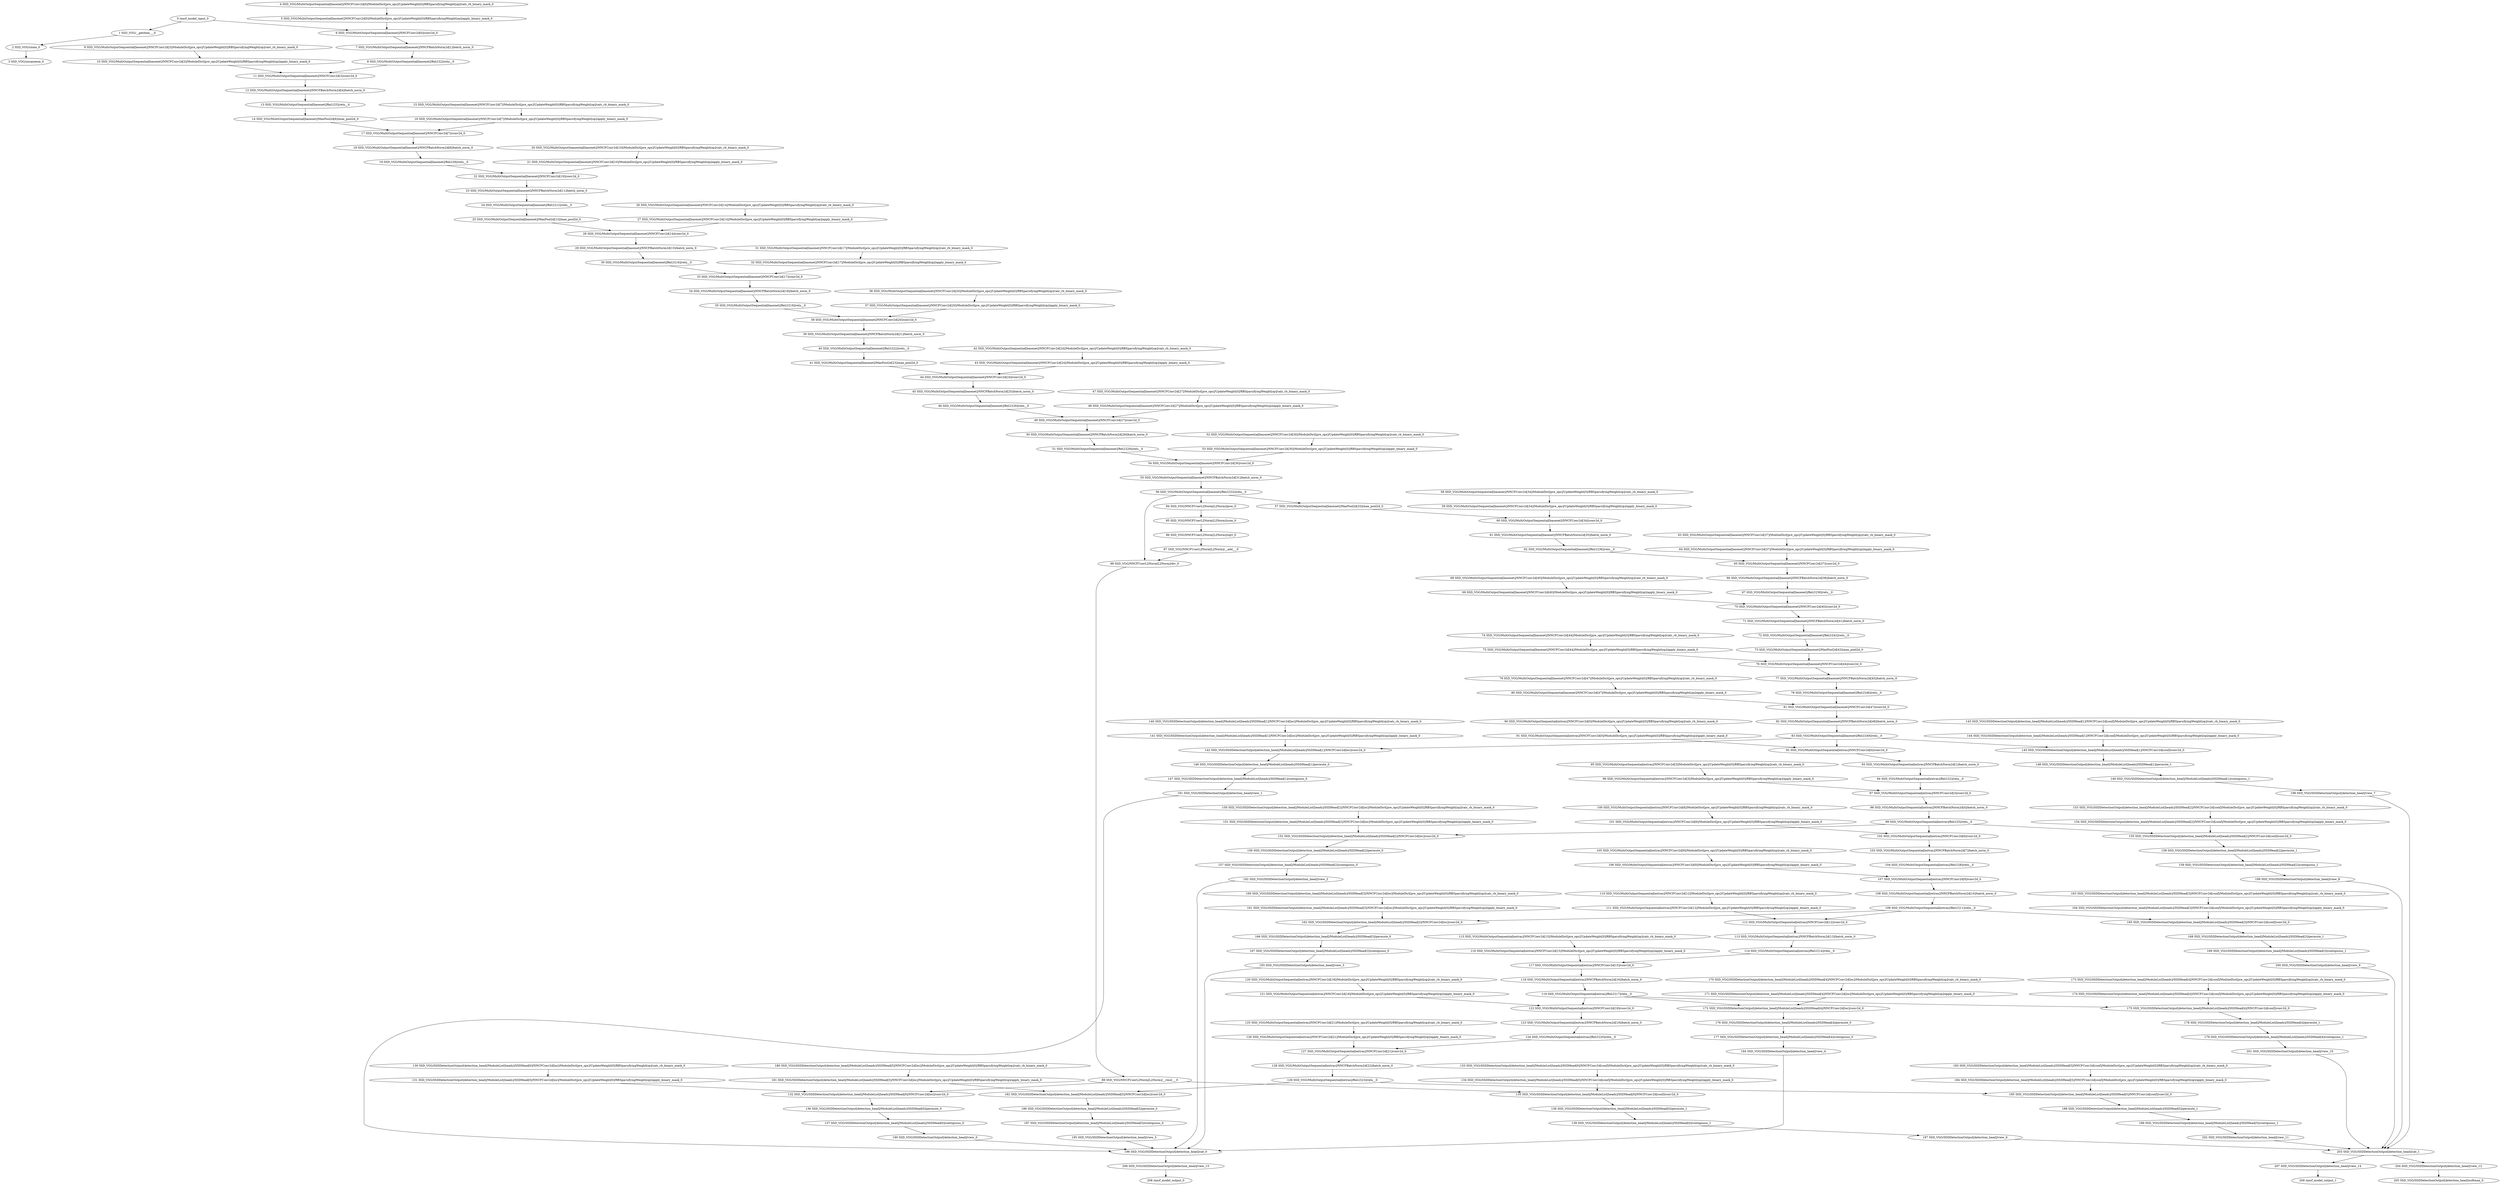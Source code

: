strict digraph  {
"0 /nncf_model_input_0" [id=0, type=nncf_model_input];
"1 SSD_VGG/__getitem___0" [id=1, type=__getitem__];
"2 SSD_VGG/clone_0" [id=2, type=clone];
"3 SSD_VGG/unsqueeze_0" [id=3, type=unsqueeze];
"4 SSD_VGG/MultiOutputSequential[basenet]/NNCFConv2d[0]/ModuleDict[pre_ops]/UpdateWeight[0]/RBSparsifyingWeight[op]/calc_rb_binary_mask_0" [id=4, type=calc_rb_binary_mask];
"5 SSD_VGG/MultiOutputSequential[basenet]/NNCFConv2d[0]/ModuleDict[pre_ops]/UpdateWeight[0]/RBSparsifyingWeight[op]/apply_binary_mask_0" [id=5, type=apply_binary_mask];
"6 SSD_VGG/MultiOutputSequential[basenet]/NNCFConv2d[0]/conv2d_0" [id=6, type=conv2d];
"7 SSD_VGG/MultiOutputSequential[basenet]/NNCFBatchNorm2d[1]/batch_norm_0" [id=7, type=batch_norm];
"8 SSD_VGG/MultiOutputSequential[basenet]/ReLU[2]/relu__0" [id=8, type=relu_];
"9 SSD_VGG/MultiOutputSequential[basenet]/NNCFConv2d[3]/ModuleDict[pre_ops]/UpdateWeight[0]/RBSparsifyingWeight[op]/calc_rb_binary_mask_0" [id=9, type=calc_rb_binary_mask];
"10 SSD_VGG/MultiOutputSequential[basenet]/NNCFConv2d[3]/ModuleDict[pre_ops]/UpdateWeight[0]/RBSparsifyingWeight[op]/apply_binary_mask_0" [id=10, type=apply_binary_mask];
"11 SSD_VGG/MultiOutputSequential[basenet]/NNCFConv2d[3]/conv2d_0" [id=11, type=conv2d];
"12 SSD_VGG/MultiOutputSequential[basenet]/NNCFBatchNorm2d[4]/batch_norm_0" [id=12, type=batch_norm];
"13 SSD_VGG/MultiOutputSequential[basenet]/ReLU[5]/relu__0" [id=13, type=relu_];
"14 SSD_VGG/MultiOutputSequential[basenet]/MaxPool2d[6]/max_pool2d_0" [id=14, type=max_pool2d];
"15 SSD_VGG/MultiOutputSequential[basenet]/NNCFConv2d[7]/ModuleDict[pre_ops]/UpdateWeight[0]/RBSparsifyingWeight[op]/calc_rb_binary_mask_0" [id=15, type=calc_rb_binary_mask];
"16 SSD_VGG/MultiOutputSequential[basenet]/NNCFConv2d[7]/ModuleDict[pre_ops]/UpdateWeight[0]/RBSparsifyingWeight[op]/apply_binary_mask_0" [id=16, type=apply_binary_mask];
"17 SSD_VGG/MultiOutputSequential[basenet]/NNCFConv2d[7]/conv2d_0" [id=17, type=conv2d];
"18 SSD_VGG/MultiOutputSequential[basenet]/NNCFBatchNorm2d[8]/batch_norm_0" [id=18, type=batch_norm];
"19 SSD_VGG/MultiOutputSequential[basenet]/ReLU[9]/relu__0" [id=19, type=relu_];
"20 SSD_VGG/MultiOutputSequential[basenet]/NNCFConv2d[10]/ModuleDict[pre_ops]/UpdateWeight[0]/RBSparsifyingWeight[op]/calc_rb_binary_mask_0" [id=20, type=calc_rb_binary_mask];
"21 SSD_VGG/MultiOutputSequential[basenet]/NNCFConv2d[10]/ModuleDict[pre_ops]/UpdateWeight[0]/RBSparsifyingWeight[op]/apply_binary_mask_0" [id=21, type=apply_binary_mask];
"22 SSD_VGG/MultiOutputSequential[basenet]/NNCFConv2d[10]/conv2d_0" [id=22, type=conv2d];
"23 SSD_VGG/MultiOutputSequential[basenet]/NNCFBatchNorm2d[11]/batch_norm_0" [id=23, type=batch_norm];
"24 SSD_VGG/MultiOutputSequential[basenet]/ReLU[12]/relu__0" [id=24, type=relu_];
"25 SSD_VGG/MultiOutputSequential[basenet]/MaxPool2d[13]/max_pool2d_0" [id=25, type=max_pool2d];
"26 SSD_VGG/MultiOutputSequential[basenet]/NNCFConv2d[14]/ModuleDict[pre_ops]/UpdateWeight[0]/RBSparsifyingWeight[op]/calc_rb_binary_mask_0" [id=26, type=calc_rb_binary_mask];
"27 SSD_VGG/MultiOutputSequential[basenet]/NNCFConv2d[14]/ModuleDict[pre_ops]/UpdateWeight[0]/RBSparsifyingWeight[op]/apply_binary_mask_0" [id=27, type=apply_binary_mask];
"28 SSD_VGG/MultiOutputSequential[basenet]/NNCFConv2d[14]/conv2d_0" [id=28, type=conv2d];
"29 SSD_VGG/MultiOutputSequential[basenet]/NNCFBatchNorm2d[15]/batch_norm_0" [id=29, type=batch_norm];
"30 SSD_VGG/MultiOutputSequential[basenet]/ReLU[16]/relu__0" [id=30, type=relu_];
"31 SSD_VGG/MultiOutputSequential[basenet]/NNCFConv2d[17]/ModuleDict[pre_ops]/UpdateWeight[0]/RBSparsifyingWeight[op]/calc_rb_binary_mask_0" [id=31, type=calc_rb_binary_mask];
"32 SSD_VGG/MultiOutputSequential[basenet]/NNCFConv2d[17]/ModuleDict[pre_ops]/UpdateWeight[0]/RBSparsifyingWeight[op]/apply_binary_mask_0" [id=32, type=apply_binary_mask];
"33 SSD_VGG/MultiOutputSequential[basenet]/NNCFConv2d[17]/conv2d_0" [id=33, type=conv2d];
"34 SSD_VGG/MultiOutputSequential[basenet]/NNCFBatchNorm2d[18]/batch_norm_0" [id=34, type=batch_norm];
"35 SSD_VGG/MultiOutputSequential[basenet]/ReLU[19]/relu__0" [id=35, type=relu_];
"36 SSD_VGG/MultiOutputSequential[basenet]/NNCFConv2d[20]/ModuleDict[pre_ops]/UpdateWeight[0]/RBSparsifyingWeight[op]/calc_rb_binary_mask_0" [id=36, type=calc_rb_binary_mask];
"37 SSD_VGG/MultiOutputSequential[basenet]/NNCFConv2d[20]/ModuleDict[pre_ops]/UpdateWeight[0]/RBSparsifyingWeight[op]/apply_binary_mask_0" [id=37, type=apply_binary_mask];
"38 SSD_VGG/MultiOutputSequential[basenet]/NNCFConv2d[20]/conv2d_0" [id=38, type=conv2d];
"39 SSD_VGG/MultiOutputSequential[basenet]/NNCFBatchNorm2d[21]/batch_norm_0" [id=39, type=batch_norm];
"40 SSD_VGG/MultiOutputSequential[basenet]/ReLU[22]/relu__0" [id=40, type=relu_];
"41 SSD_VGG/MultiOutputSequential[basenet]/MaxPool2d[23]/max_pool2d_0" [id=41, type=max_pool2d];
"42 SSD_VGG/MultiOutputSequential[basenet]/NNCFConv2d[24]/ModuleDict[pre_ops]/UpdateWeight[0]/RBSparsifyingWeight[op]/calc_rb_binary_mask_0" [id=42, type=calc_rb_binary_mask];
"43 SSD_VGG/MultiOutputSequential[basenet]/NNCFConv2d[24]/ModuleDict[pre_ops]/UpdateWeight[0]/RBSparsifyingWeight[op]/apply_binary_mask_0" [id=43, type=apply_binary_mask];
"44 SSD_VGG/MultiOutputSequential[basenet]/NNCFConv2d[24]/conv2d_0" [id=44, type=conv2d];
"45 SSD_VGG/MultiOutputSequential[basenet]/NNCFBatchNorm2d[25]/batch_norm_0" [id=45, type=batch_norm];
"46 SSD_VGG/MultiOutputSequential[basenet]/ReLU[26]/relu__0" [id=46, type=relu_];
"47 SSD_VGG/MultiOutputSequential[basenet]/NNCFConv2d[27]/ModuleDict[pre_ops]/UpdateWeight[0]/RBSparsifyingWeight[op]/calc_rb_binary_mask_0" [id=47, type=calc_rb_binary_mask];
"48 SSD_VGG/MultiOutputSequential[basenet]/NNCFConv2d[27]/ModuleDict[pre_ops]/UpdateWeight[0]/RBSparsifyingWeight[op]/apply_binary_mask_0" [id=48, type=apply_binary_mask];
"49 SSD_VGG/MultiOutputSequential[basenet]/NNCFConv2d[27]/conv2d_0" [id=49, type=conv2d];
"50 SSD_VGG/MultiOutputSequential[basenet]/NNCFBatchNorm2d[28]/batch_norm_0" [id=50, type=batch_norm];
"51 SSD_VGG/MultiOutputSequential[basenet]/ReLU[29]/relu__0" [id=51, type=relu_];
"52 SSD_VGG/MultiOutputSequential[basenet]/NNCFConv2d[30]/ModuleDict[pre_ops]/UpdateWeight[0]/RBSparsifyingWeight[op]/calc_rb_binary_mask_0" [id=52, type=calc_rb_binary_mask];
"53 SSD_VGG/MultiOutputSequential[basenet]/NNCFConv2d[30]/ModuleDict[pre_ops]/UpdateWeight[0]/RBSparsifyingWeight[op]/apply_binary_mask_0" [id=53, type=apply_binary_mask];
"54 SSD_VGG/MultiOutputSequential[basenet]/NNCFConv2d[30]/conv2d_0" [id=54, type=conv2d];
"55 SSD_VGG/MultiOutputSequential[basenet]/NNCFBatchNorm2d[31]/batch_norm_0" [id=55, type=batch_norm];
"56 SSD_VGG/MultiOutputSequential[basenet]/ReLU[32]/relu__0" [id=56, type=relu_];
"57 SSD_VGG/MultiOutputSequential[basenet]/MaxPool2d[33]/max_pool2d_0" [id=57, type=max_pool2d];
"58 SSD_VGG/MultiOutputSequential[basenet]/NNCFConv2d[34]/ModuleDict[pre_ops]/UpdateWeight[0]/RBSparsifyingWeight[op]/calc_rb_binary_mask_0" [id=58, type=calc_rb_binary_mask];
"59 SSD_VGG/MultiOutputSequential[basenet]/NNCFConv2d[34]/ModuleDict[pre_ops]/UpdateWeight[0]/RBSparsifyingWeight[op]/apply_binary_mask_0" [id=59, type=apply_binary_mask];
"60 SSD_VGG/MultiOutputSequential[basenet]/NNCFConv2d[34]/conv2d_0" [id=60, type=conv2d];
"61 SSD_VGG/MultiOutputSequential[basenet]/NNCFBatchNorm2d[35]/batch_norm_0" [id=61, type=batch_norm];
"62 SSD_VGG/MultiOutputSequential[basenet]/ReLU[36]/relu__0" [id=62, type=relu_];
"63 SSD_VGG/MultiOutputSequential[basenet]/NNCFConv2d[37]/ModuleDict[pre_ops]/UpdateWeight[0]/RBSparsifyingWeight[op]/calc_rb_binary_mask_0" [id=63, type=calc_rb_binary_mask];
"64 SSD_VGG/MultiOutputSequential[basenet]/NNCFConv2d[37]/ModuleDict[pre_ops]/UpdateWeight[0]/RBSparsifyingWeight[op]/apply_binary_mask_0" [id=64, type=apply_binary_mask];
"65 SSD_VGG/MultiOutputSequential[basenet]/NNCFConv2d[37]/conv2d_0" [id=65, type=conv2d];
"66 SSD_VGG/MultiOutputSequential[basenet]/NNCFBatchNorm2d[38]/batch_norm_0" [id=66, type=batch_norm];
"67 SSD_VGG/MultiOutputSequential[basenet]/ReLU[39]/relu__0" [id=67, type=relu_];
"68 SSD_VGG/MultiOutputSequential[basenet]/NNCFConv2d[40]/ModuleDict[pre_ops]/UpdateWeight[0]/RBSparsifyingWeight[op]/calc_rb_binary_mask_0" [id=68, type=calc_rb_binary_mask];
"69 SSD_VGG/MultiOutputSequential[basenet]/NNCFConv2d[40]/ModuleDict[pre_ops]/UpdateWeight[0]/RBSparsifyingWeight[op]/apply_binary_mask_0" [id=69, type=apply_binary_mask];
"70 SSD_VGG/MultiOutputSequential[basenet]/NNCFConv2d[40]/conv2d_0" [id=70, type=conv2d];
"71 SSD_VGG/MultiOutputSequential[basenet]/NNCFBatchNorm2d[41]/batch_norm_0" [id=71, type=batch_norm];
"72 SSD_VGG/MultiOutputSequential[basenet]/ReLU[42]/relu__0" [id=72, type=relu_];
"73 SSD_VGG/MultiOutputSequential[basenet]/MaxPool2d[43]/max_pool2d_0" [id=73, type=max_pool2d];
"74 SSD_VGG/MultiOutputSequential[basenet]/NNCFConv2d[44]/ModuleDict[pre_ops]/UpdateWeight[0]/RBSparsifyingWeight[op]/calc_rb_binary_mask_0" [id=74, type=calc_rb_binary_mask];
"75 SSD_VGG/MultiOutputSequential[basenet]/NNCFConv2d[44]/ModuleDict[pre_ops]/UpdateWeight[0]/RBSparsifyingWeight[op]/apply_binary_mask_0" [id=75, type=apply_binary_mask];
"76 SSD_VGG/MultiOutputSequential[basenet]/NNCFConv2d[44]/conv2d_0" [id=76, type=conv2d];
"77 SSD_VGG/MultiOutputSequential[basenet]/NNCFBatchNorm2d[45]/batch_norm_0" [id=77, type=batch_norm];
"78 SSD_VGG/MultiOutputSequential[basenet]/ReLU[46]/relu__0" [id=78, type=relu_];
"79 SSD_VGG/MultiOutputSequential[basenet]/NNCFConv2d[47]/ModuleDict[pre_ops]/UpdateWeight[0]/RBSparsifyingWeight[op]/calc_rb_binary_mask_0" [id=79, type=calc_rb_binary_mask];
"80 SSD_VGG/MultiOutputSequential[basenet]/NNCFConv2d[47]/ModuleDict[pre_ops]/UpdateWeight[0]/RBSparsifyingWeight[op]/apply_binary_mask_0" [id=80, type=apply_binary_mask];
"81 SSD_VGG/MultiOutputSequential[basenet]/NNCFConv2d[47]/conv2d_0" [id=81, type=conv2d];
"82 SSD_VGG/MultiOutputSequential[basenet]/NNCFBatchNorm2d[48]/batch_norm_0" [id=82, type=batch_norm];
"83 SSD_VGG/MultiOutputSequential[basenet]/ReLU[49]/relu__0" [id=83, type=relu_];
"84 SSD_VGG/NNCFUserL2Norm[L2Norm]/pow_0" [id=84, type=pow];
"85 SSD_VGG/NNCFUserL2Norm[L2Norm]/sum_0" [id=85, type=sum];
"86 SSD_VGG/NNCFUserL2Norm[L2Norm]/sqrt_0" [id=86, type=sqrt];
"87 SSD_VGG/NNCFUserL2Norm[L2Norm]/__add___0" [id=87, type=__add__];
"88 SSD_VGG/NNCFUserL2Norm[L2Norm]/div_0" [id=88, type=div];
"89 SSD_VGG/NNCFUserL2Norm[L2Norm]/__rmul___0" [id=89, type=__rmul__];
"90 SSD_VGG/MultiOutputSequential[extras]/NNCFConv2d[0]/ModuleDict[pre_ops]/UpdateWeight[0]/RBSparsifyingWeight[op]/calc_rb_binary_mask_0" [id=90, type=calc_rb_binary_mask];
"91 SSD_VGG/MultiOutputSequential[extras]/NNCFConv2d[0]/ModuleDict[pre_ops]/UpdateWeight[0]/RBSparsifyingWeight[op]/apply_binary_mask_0" [id=91, type=apply_binary_mask];
"92 SSD_VGG/MultiOutputSequential[extras]/NNCFConv2d[0]/conv2d_0" [id=92, type=conv2d];
"93 SSD_VGG/MultiOutputSequential[extras]/NNCFBatchNorm2d[1]/batch_norm_0" [id=93, type=batch_norm];
"94 SSD_VGG/MultiOutputSequential[extras]/ReLU[2]/relu__0" [id=94, type=relu_];
"95 SSD_VGG/MultiOutputSequential[extras]/NNCFConv2d[3]/ModuleDict[pre_ops]/UpdateWeight[0]/RBSparsifyingWeight[op]/calc_rb_binary_mask_0" [id=95, type=calc_rb_binary_mask];
"96 SSD_VGG/MultiOutputSequential[extras]/NNCFConv2d[3]/ModuleDict[pre_ops]/UpdateWeight[0]/RBSparsifyingWeight[op]/apply_binary_mask_0" [id=96, type=apply_binary_mask];
"97 SSD_VGG/MultiOutputSequential[extras]/NNCFConv2d[3]/conv2d_0" [id=97, type=conv2d];
"98 SSD_VGG/MultiOutputSequential[extras]/NNCFBatchNorm2d[4]/batch_norm_0" [id=98, type=batch_norm];
"99 SSD_VGG/MultiOutputSequential[extras]/ReLU[5]/relu__0" [id=99, type=relu_];
"100 SSD_VGG/MultiOutputSequential[extras]/NNCFConv2d[6]/ModuleDict[pre_ops]/UpdateWeight[0]/RBSparsifyingWeight[op]/calc_rb_binary_mask_0" [id=100, type=calc_rb_binary_mask];
"101 SSD_VGG/MultiOutputSequential[extras]/NNCFConv2d[6]/ModuleDict[pre_ops]/UpdateWeight[0]/RBSparsifyingWeight[op]/apply_binary_mask_0" [id=101, type=apply_binary_mask];
"102 SSD_VGG/MultiOutputSequential[extras]/NNCFConv2d[6]/conv2d_0" [id=102, type=conv2d];
"103 SSD_VGG/MultiOutputSequential[extras]/NNCFBatchNorm2d[7]/batch_norm_0" [id=103, type=batch_norm];
"104 SSD_VGG/MultiOutputSequential[extras]/ReLU[8]/relu__0" [id=104, type=relu_];
"105 SSD_VGG/MultiOutputSequential[extras]/NNCFConv2d[9]/ModuleDict[pre_ops]/UpdateWeight[0]/RBSparsifyingWeight[op]/calc_rb_binary_mask_0" [id=105, type=calc_rb_binary_mask];
"106 SSD_VGG/MultiOutputSequential[extras]/NNCFConv2d[9]/ModuleDict[pre_ops]/UpdateWeight[0]/RBSparsifyingWeight[op]/apply_binary_mask_0" [id=106, type=apply_binary_mask];
"107 SSD_VGG/MultiOutputSequential[extras]/NNCFConv2d[9]/conv2d_0" [id=107, type=conv2d];
"108 SSD_VGG/MultiOutputSequential[extras]/NNCFBatchNorm2d[10]/batch_norm_0" [id=108, type=batch_norm];
"109 SSD_VGG/MultiOutputSequential[extras]/ReLU[11]/relu__0" [id=109, type=relu_];
"110 SSD_VGG/MultiOutputSequential[extras]/NNCFConv2d[12]/ModuleDict[pre_ops]/UpdateWeight[0]/RBSparsifyingWeight[op]/calc_rb_binary_mask_0" [id=110, type=calc_rb_binary_mask];
"111 SSD_VGG/MultiOutputSequential[extras]/NNCFConv2d[12]/ModuleDict[pre_ops]/UpdateWeight[0]/RBSparsifyingWeight[op]/apply_binary_mask_0" [id=111, type=apply_binary_mask];
"112 SSD_VGG/MultiOutputSequential[extras]/NNCFConv2d[12]/conv2d_0" [id=112, type=conv2d];
"113 SSD_VGG/MultiOutputSequential[extras]/NNCFBatchNorm2d[13]/batch_norm_0" [id=113, type=batch_norm];
"114 SSD_VGG/MultiOutputSequential[extras]/ReLU[14]/relu__0" [id=114, type=relu_];
"115 SSD_VGG/MultiOutputSequential[extras]/NNCFConv2d[15]/ModuleDict[pre_ops]/UpdateWeight[0]/RBSparsifyingWeight[op]/calc_rb_binary_mask_0" [id=115, type=calc_rb_binary_mask];
"116 SSD_VGG/MultiOutputSequential[extras]/NNCFConv2d[15]/ModuleDict[pre_ops]/UpdateWeight[0]/RBSparsifyingWeight[op]/apply_binary_mask_0" [id=116, type=apply_binary_mask];
"117 SSD_VGG/MultiOutputSequential[extras]/NNCFConv2d[15]/conv2d_0" [id=117, type=conv2d];
"118 SSD_VGG/MultiOutputSequential[extras]/NNCFBatchNorm2d[16]/batch_norm_0" [id=118, type=batch_norm];
"119 SSD_VGG/MultiOutputSequential[extras]/ReLU[17]/relu__0" [id=119, type=relu_];
"120 SSD_VGG/MultiOutputSequential[extras]/NNCFConv2d[18]/ModuleDict[pre_ops]/UpdateWeight[0]/RBSparsifyingWeight[op]/calc_rb_binary_mask_0" [id=120, type=calc_rb_binary_mask];
"121 SSD_VGG/MultiOutputSequential[extras]/NNCFConv2d[18]/ModuleDict[pre_ops]/UpdateWeight[0]/RBSparsifyingWeight[op]/apply_binary_mask_0" [id=121, type=apply_binary_mask];
"122 SSD_VGG/MultiOutputSequential[extras]/NNCFConv2d[18]/conv2d_0" [id=122, type=conv2d];
"123 SSD_VGG/MultiOutputSequential[extras]/NNCFBatchNorm2d[19]/batch_norm_0" [id=123, type=batch_norm];
"124 SSD_VGG/MultiOutputSequential[extras]/ReLU[20]/relu__0" [id=124, type=relu_];
"125 SSD_VGG/MultiOutputSequential[extras]/NNCFConv2d[21]/ModuleDict[pre_ops]/UpdateWeight[0]/RBSparsifyingWeight[op]/calc_rb_binary_mask_0" [id=125, type=calc_rb_binary_mask];
"126 SSD_VGG/MultiOutputSequential[extras]/NNCFConv2d[21]/ModuleDict[pre_ops]/UpdateWeight[0]/RBSparsifyingWeight[op]/apply_binary_mask_0" [id=126, type=apply_binary_mask];
"127 SSD_VGG/MultiOutputSequential[extras]/NNCFConv2d[21]/conv2d_0" [id=127, type=conv2d];
"128 SSD_VGG/MultiOutputSequential[extras]/NNCFBatchNorm2d[22]/batch_norm_0" [id=128, type=batch_norm];
"129 SSD_VGG/MultiOutputSequential[extras]/ReLU[23]/relu__0" [id=129, type=relu_];
"130 SSD_VGG/SSDDetectionOutput[detection_head]/ModuleList[heads]/SSDHead[0]/NNCFConv2d[loc]/ModuleDict[pre_ops]/UpdateWeight[0]/RBSparsifyingWeight[op]/calc_rb_binary_mask_0" [id=130, type=calc_rb_binary_mask];
"131 SSD_VGG/SSDDetectionOutput[detection_head]/ModuleList[heads]/SSDHead[0]/NNCFConv2d[loc]/ModuleDict[pre_ops]/UpdateWeight[0]/RBSparsifyingWeight[op]/apply_binary_mask_0" [id=131, type=apply_binary_mask];
"132 SSD_VGG/SSDDetectionOutput[detection_head]/ModuleList[heads]/SSDHead[0]/NNCFConv2d[loc]/conv2d_0" [id=132, type=conv2d];
"133 SSD_VGG/SSDDetectionOutput[detection_head]/ModuleList[heads]/SSDHead[0]/NNCFConv2d[conf]/ModuleDict[pre_ops]/UpdateWeight[0]/RBSparsifyingWeight[op]/calc_rb_binary_mask_0" [id=133, type=calc_rb_binary_mask];
"134 SSD_VGG/SSDDetectionOutput[detection_head]/ModuleList[heads]/SSDHead[0]/NNCFConv2d[conf]/ModuleDict[pre_ops]/UpdateWeight[0]/RBSparsifyingWeight[op]/apply_binary_mask_0" [id=134, type=apply_binary_mask];
"135 SSD_VGG/SSDDetectionOutput[detection_head]/ModuleList[heads]/SSDHead[0]/NNCFConv2d[conf]/conv2d_0" [id=135, type=conv2d];
"136 SSD_VGG/SSDDetectionOutput[detection_head]/ModuleList[heads]/SSDHead[0]/permute_0" [id=136, type=permute];
"137 SSD_VGG/SSDDetectionOutput[detection_head]/ModuleList[heads]/SSDHead[0]/contiguous_0" [id=137, type=contiguous];
"138 SSD_VGG/SSDDetectionOutput[detection_head]/ModuleList[heads]/SSDHead[0]/permute_1" [id=138, type=permute];
"139 SSD_VGG/SSDDetectionOutput[detection_head]/ModuleList[heads]/SSDHead[0]/contiguous_1" [id=139, type=contiguous];
"140 SSD_VGG/SSDDetectionOutput[detection_head]/ModuleList[heads]/SSDHead[1]/NNCFConv2d[loc]/ModuleDict[pre_ops]/UpdateWeight[0]/RBSparsifyingWeight[op]/calc_rb_binary_mask_0" [id=140, type=calc_rb_binary_mask];
"141 SSD_VGG/SSDDetectionOutput[detection_head]/ModuleList[heads]/SSDHead[1]/NNCFConv2d[loc]/ModuleDict[pre_ops]/UpdateWeight[0]/RBSparsifyingWeight[op]/apply_binary_mask_0" [id=141, type=apply_binary_mask];
"142 SSD_VGG/SSDDetectionOutput[detection_head]/ModuleList[heads]/SSDHead[1]/NNCFConv2d[loc]/conv2d_0" [id=142, type=conv2d];
"143 SSD_VGG/SSDDetectionOutput[detection_head]/ModuleList[heads]/SSDHead[1]/NNCFConv2d[conf]/ModuleDict[pre_ops]/UpdateWeight[0]/RBSparsifyingWeight[op]/calc_rb_binary_mask_0" [id=143, type=calc_rb_binary_mask];
"144 SSD_VGG/SSDDetectionOutput[detection_head]/ModuleList[heads]/SSDHead[1]/NNCFConv2d[conf]/ModuleDict[pre_ops]/UpdateWeight[0]/RBSparsifyingWeight[op]/apply_binary_mask_0" [id=144, type=apply_binary_mask];
"145 SSD_VGG/SSDDetectionOutput[detection_head]/ModuleList[heads]/SSDHead[1]/NNCFConv2d[conf]/conv2d_0" [id=145, type=conv2d];
"146 SSD_VGG/SSDDetectionOutput[detection_head]/ModuleList[heads]/SSDHead[1]/permute_0" [id=146, type=permute];
"147 SSD_VGG/SSDDetectionOutput[detection_head]/ModuleList[heads]/SSDHead[1]/contiguous_0" [id=147, type=contiguous];
"148 SSD_VGG/SSDDetectionOutput[detection_head]/ModuleList[heads]/SSDHead[1]/permute_1" [id=148, type=permute];
"149 SSD_VGG/SSDDetectionOutput[detection_head]/ModuleList[heads]/SSDHead[1]/contiguous_1" [id=149, type=contiguous];
"150 SSD_VGG/SSDDetectionOutput[detection_head]/ModuleList[heads]/SSDHead[2]/NNCFConv2d[loc]/ModuleDict[pre_ops]/UpdateWeight[0]/RBSparsifyingWeight[op]/calc_rb_binary_mask_0" [id=150, type=calc_rb_binary_mask];
"151 SSD_VGG/SSDDetectionOutput[detection_head]/ModuleList[heads]/SSDHead[2]/NNCFConv2d[loc]/ModuleDict[pre_ops]/UpdateWeight[0]/RBSparsifyingWeight[op]/apply_binary_mask_0" [id=151, type=apply_binary_mask];
"152 SSD_VGG/SSDDetectionOutput[detection_head]/ModuleList[heads]/SSDHead[2]/NNCFConv2d[loc]/conv2d_0" [id=152, type=conv2d];
"153 SSD_VGG/SSDDetectionOutput[detection_head]/ModuleList[heads]/SSDHead[2]/NNCFConv2d[conf]/ModuleDict[pre_ops]/UpdateWeight[0]/RBSparsifyingWeight[op]/calc_rb_binary_mask_0" [id=153, type=calc_rb_binary_mask];
"154 SSD_VGG/SSDDetectionOutput[detection_head]/ModuleList[heads]/SSDHead[2]/NNCFConv2d[conf]/ModuleDict[pre_ops]/UpdateWeight[0]/RBSparsifyingWeight[op]/apply_binary_mask_0" [id=154, type=apply_binary_mask];
"155 SSD_VGG/SSDDetectionOutput[detection_head]/ModuleList[heads]/SSDHead[2]/NNCFConv2d[conf]/conv2d_0" [id=155, type=conv2d];
"156 SSD_VGG/SSDDetectionOutput[detection_head]/ModuleList[heads]/SSDHead[2]/permute_0" [id=156, type=permute];
"157 SSD_VGG/SSDDetectionOutput[detection_head]/ModuleList[heads]/SSDHead[2]/contiguous_0" [id=157, type=contiguous];
"158 SSD_VGG/SSDDetectionOutput[detection_head]/ModuleList[heads]/SSDHead[2]/permute_1" [id=158, type=permute];
"159 SSD_VGG/SSDDetectionOutput[detection_head]/ModuleList[heads]/SSDHead[2]/contiguous_1" [id=159, type=contiguous];
"160 SSD_VGG/SSDDetectionOutput[detection_head]/ModuleList[heads]/SSDHead[3]/NNCFConv2d[loc]/ModuleDict[pre_ops]/UpdateWeight[0]/RBSparsifyingWeight[op]/calc_rb_binary_mask_0" [id=160, type=calc_rb_binary_mask];
"161 SSD_VGG/SSDDetectionOutput[detection_head]/ModuleList[heads]/SSDHead[3]/NNCFConv2d[loc]/ModuleDict[pre_ops]/UpdateWeight[0]/RBSparsifyingWeight[op]/apply_binary_mask_0" [id=161, type=apply_binary_mask];
"162 SSD_VGG/SSDDetectionOutput[detection_head]/ModuleList[heads]/SSDHead[3]/NNCFConv2d[loc]/conv2d_0" [id=162, type=conv2d];
"163 SSD_VGG/SSDDetectionOutput[detection_head]/ModuleList[heads]/SSDHead[3]/NNCFConv2d[conf]/ModuleDict[pre_ops]/UpdateWeight[0]/RBSparsifyingWeight[op]/calc_rb_binary_mask_0" [id=163, type=calc_rb_binary_mask];
"164 SSD_VGG/SSDDetectionOutput[detection_head]/ModuleList[heads]/SSDHead[3]/NNCFConv2d[conf]/ModuleDict[pre_ops]/UpdateWeight[0]/RBSparsifyingWeight[op]/apply_binary_mask_0" [id=164, type=apply_binary_mask];
"165 SSD_VGG/SSDDetectionOutput[detection_head]/ModuleList[heads]/SSDHead[3]/NNCFConv2d[conf]/conv2d_0" [id=165, type=conv2d];
"166 SSD_VGG/SSDDetectionOutput[detection_head]/ModuleList[heads]/SSDHead[3]/permute_0" [id=166, type=permute];
"167 SSD_VGG/SSDDetectionOutput[detection_head]/ModuleList[heads]/SSDHead[3]/contiguous_0" [id=167, type=contiguous];
"168 SSD_VGG/SSDDetectionOutput[detection_head]/ModuleList[heads]/SSDHead[3]/permute_1" [id=168, type=permute];
"169 SSD_VGG/SSDDetectionOutput[detection_head]/ModuleList[heads]/SSDHead[3]/contiguous_1" [id=169, type=contiguous];
"170 SSD_VGG/SSDDetectionOutput[detection_head]/ModuleList[heads]/SSDHead[4]/NNCFConv2d[loc]/ModuleDict[pre_ops]/UpdateWeight[0]/RBSparsifyingWeight[op]/calc_rb_binary_mask_0" [id=170, type=calc_rb_binary_mask];
"171 SSD_VGG/SSDDetectionOutput[detection_head]/ModuleList[heads]/SSDHead[4]/NNCFConv2d[loc]/ModuleDict[pre_ops]/UpdateWeight[0]/RBSparsifyingWeight[op]/apply_binary_mask_0" [id=171, type=apply_binary_mask];
"172 SSD_VGG/SSDDetectionOutput[detection_head]/ModuleList[heads]/SSDHead[4]/NNCFConv2d[loc]/conv2d_0" [id=172, type=conv2d];
"173 SSD_VGG/SSDDetectionOutput[detection_head]/ModuleList[heads]/SSDHead[4]/NNCFConv2d[conf]/ModuleDict[pre_ops]/UpdateWeight[0]/RBSparsifyingWeight[op]/calc_rb_binary_mask_0" [id=173, type=calc_rb_binary_mask];
"174 SSD_VGG/SSDDetectionOutput[detection_head]/ModuleList[heads]/SSDHead[4]/NNCFConv2d[conf]/ModuleDict[pre_ops]/UpdateWeight[0]/RBSparsifyingWeight[op]/apply_binary_mask_0" [id=174, type=apply_binary_mask];
"175 SSD_VGG/SSDDetectionOutput[detection_head]/ModuleList[heads]/SSDHead[4]/NNCFConv2d[conf]/conv2d_0" [id=175, type=conv2d];
"176 SSD_VGG/SSDDetectionOutput[detection_head]/ModuleList[heads]/SSDHead[4]/permute_0" [id=176, type=permute];
"177 SSD_VGG/SSDDetectionOutput[detection_head]/ModuleList[heads]/SSDHead[4]/contiguous_0" [id=177, type=contiguous];
"178 SSD_VGG/SSDDetectionOutput[detection_head]/ModuleList[heads]/SSDHead[4]/permute_1" [id=178, type=permute];
"179 SSD_VGG/SSDDetectionOutput[detection_head]/ModuleList[heads]/SSDHead[4]/contiguous_1" [id=179, type=contiguous];
"180 SSD_VGG/SSDDetectionOutput[detection_head]/ModuleList[heads]/SSDHead[5]/NNCFConv2d[loc]/ModuleDict[pre_ops]/UpdateWeight[0]/RBSparsifyingWeight[op]/calc_rb_binary_mask_0" [id=180, type=calc_rb_binary_mask];
"181 SSD_VGG/SSDDetectionOutput[detection_head]/ModuleList[heads]/SSDHead[5]/NNCFConv2d[loc]/ModuleDict[pre_ops]/UpdateWeight[0]/RBSparsifyingWeight[op]/apply_binary_mask_0" [id=181, type=apply_binary_mask];
"182 SSD_VGG/SSDDetectionOutput[detection_head]/ModuleList[heads]/SSDHead[5]/NNCFConv2d[loc]/conv2d_0" [id=182, type=conv2d];
"183 SSD_VGG/SSDDetectionOutput[detection_head]/ModuleList[heads]/SSDHead[5]/NNCFConv2d[conf]/ModuleDict[pre_ops]/UpdateWeight[0]/RBSparsifyingWeight[op]/calc_rb_binary_mask_0" [id=183, type=calc_rb_binary_mask];
"184 SSD_VGG/SSDDetectionOutput[detection_head]/ModuleList[heads]/SSDHead[5]/NNCFConv2d[conf]/ModuleDict[pre_ops]/UpdateWeight[0]/RBSparsifyingWeight[op]/apply_binary_mask_0" [id=184, type=apply_binary_mask];
"185 SSD_VGG/SSDDetectionOutput[detection_head]/ModuleList[heads]/SSDHead[5]/NNCFConv2d[conf]/conv2d_0" [id=185, type=conv2d];
"186 SSD_VGG/SSDDetectionOutput[detection_head]/ModuleList[heads]/SSDHead[5]/permute_0" [id=186, type=permute];
"187 SSD_VGG/SSDDetectionOutput[detection_head]/ModuleList[heads]/SSDHead[5]/contiguous_0" [id=187, type=contiguous];
"188 SSD_VGG/SSDDetectionOutput[detection_head]/ModuleList[heads]/SSDHead[5]/permute_1" [id=188, type=permute];
"189 SSD_VGG/SSDDetectionOutput[detection_head]/ModuleList[heads]/SSDHead[5]/contiguous_1" [id=189, type=contiguous];
"190 SSD_VGG/SSDDetectionOutput[detection_head]/view_0" [id=190, type=view];
"191 SSD_VGG/SSDDetectionOutput[detection_head]/view_1" [id=191, type=view];
"192 SSD_VGG/SSDDetectionOutput[detection_head]/view_2" [id=192, type=view];
"193 SSD_VGG/SSDDetectionOutput[detection_head]/view_3" [id=193, type=view];
"194 SSD_VGG/SSDDetectionOutput[detection_head]/view_4" [id=194, type=view];
"195 SSD_VGG/SSDDetectionOutput[detection_head]/view_5" [id=195, type=view];
"196 SSD_VGG/SSDDetectionOutput[detection_head]/cat_0" [id=196, type=cat];
"197 SSD_VGG/SSDDetectionOutput[detection_head]/view_6" [id=197, type=view];
"198 SSD_VGG/SSDDetectionOutput[detection_head]/view_7" [id=198, type=view];
"199 SSD_VGG/SSDDetectionOutput[detection_head]/view_8" [id=199, type=view];
"200 SSD_VGG/SSDDetectionOutput[detection_head]/view_9" [id=200, type=view];
"201 SSD_VGG/SSDDetectionOutput[detection_head]/view_10" [id=201, type=view];
"202 SSD_VGG/SSDDetectionOutput[detection_head]/view_11" [id=202, type=view];
"203 SSD_VGG/SSDDetectionOutput[detection_head]/cat_1" [id=203, type=cat];
"204 SSD_VGG/SSDDetectionOutput[detection_head]/view_12" [id=204, type=view];
"205 SSD_VGG/SSDDetectionOutput[detection_head]/softmax_0" [id=205, type=softmax];
"206 SSD_VGG/SSDDetectionOutput[detection_head]/view_13" [id=206, type=view];
"207 SSD_VGG/SSDDetectionOutput[detection_head]/view_14" [id=207, type=view];
"208 /nncf_model_output_0" [id=208, type=nncf_model_output];
"209 /nncf_model_output_1" [id=209, type=nncf_model_output];
"0 /nncf_model_input_0" -> "1 SSD_VGG/__getitem___0";
"0 /nncf_model_input_0" -> "6 SSD_VGG/MultiOutputSequential[basenet]/NNCFConv2d[0]/conv2d_0";
"1 SSD_VGG/__getitem___0" -> "2 SSD_VGG/clone_0";
"2 SSD_VGG/clone_0" -> "3 SSD_VGG/unsqueeze_0";
"4 SSD_VGG/MultiOutputSequential[basenet]/NNCFConv2d[0]/ModuleDict[pre_ops]/UpdateWeight[0]/RBSparsifyingWeight[op]/calc_rb_binary_mask_0" -> "5 SSD_VGG/MultiOutputSequential[basenet]/NNCFConv2d[0]/ModuleDict[pre_ops]/UpdateWeight[0]/RBSparsifyingWeight[op]/apply_binary_mask_0";
"5 SSD_VGG/MultiOutputSequential[basenet]/NNCFConv2d[0]/ModuleDict[pre_ops]/UpdateWeight[0]/RBSparsifyingWeight[op]/apply_binary_mask_0" -> "6 SSD_VGG/MultiOutputSequential[basenet]/NNCFConv2d[0]/conv2d_0";
"6 SSD_VGG/MultiOutputSequential[basenet]/NNCFConv2d[0]/conv2d_0" -> "7 SSD_VGG/MultiOutputSequential[basenet]/NNCFBatchNorm2d[1]/batch_norm_0";
"7 SSD_VGG/MultiOutputSequential[basenet]/NNCFBatchNorm2d[1]/batch_norm_0" -> "8 SSD_VGG/MultiOutputSequential[basenet]/ReLU[2]/relu__0";
"8 SSD_VGG/MultiOutputSequential[basenet]/ReLU[2]/relu__0" -> "11 SSD_VGG/MultiOutputSequential[basenet]/NNCFConv2d[3]/conv2d_0";
"9 SSD_VGG/MultiOutputSequential[basenet]/NNCFConv2d[3]/ModuleDict[pre_ops]/UpdateWeight[0]/RBSparsifyingWeight[op]/calc_rb_binary_mask_0" -> "10 SSD_VGG/MultiOutputSequential[basenet]/NNCFConv2d[3]/ModuleDict[pre_ops]/UpdateWeight[0]/RBSparsifyingWeight[op]/apply_binary_mask_0";
"10 SSD_VGG/MultiOutputSequential[basenet]/NNCFConv2d[3]/ModuleDict[pre_ops]/UpdateWeight[0]/RBSparsifyingWeight[op]/apply_binary_mask_0" -> "11 SSD_VGG/MultiOutputSequential[basenet]/NNCFConv2d[3]/conv2d_0";
"11 SSD_VGG/MultiOutputSequential[basenet]/NNCFConv2d[3]/conv2d_0" -> "12 SSD_VGG/MultiOutputSequential[basenet]/NNCFBatchNorm2d[4]/batch_norm_0";
"12 SSD_VGG/MultiOutputSequential[basenet]/NNCFBatchNorm2d[4]/batch_norm_0" -> "13 SSD_VGG/MultiOutputSequential[basenet]/ReLU[5]/relu__0";
"13 SSD_VGG/MultiOutputSequential[basenet]/ReLU[5]/relu__0" -> "14 SSD_VGG/MultiOutputSequential[basenet]/MaxPool2d[6]/max_pool2d_0";
"14 SSD_VGG/MultiOutputSequential[basenet]/MaxPool2d[6]/max_pool2d_0" -> "17 SSD_VGG/MultiOutputSequential[basenet]/NNCFConv2d[7]/conv2d_0";
"15 SSD_VGG/MultiOutputSequential[basenet]/NNCFConv2d[7]/ModuleDict[pre_ops]/UpdateWeight[0]/RBSparsifyingWeight[op]/calc_rb_binary_mask_0" -> "16 SSD_VGG/MultiOutputSequential[basenet]/NNCFConv2d[7]/ModuleDict[pre_ops]/UpdateWeight[0]/RBSparsifyingWeight[op]/apply_binary_mask_0";
"16 SSD_VGG/MultiOutputSequential[basenet]/NNCFConv2d[7]/ModuleDict[pre_ops]/UpdateWeight[0]/RBSparsifyingWeight[op]/apply_binary_mask_0" -> "17 SSD_VGG/MultiOutputSequential[basenet]/NNCFConv2d[7]/conv2d_0";
"17 SSD_VGG/MultiOutputSequential[basenet]/NNCFConv2d[7]/conv2d_0" -> "18 SSD_VGG/MultiOutputSequential[basenet]/NNCFBatchNorm2d[8]/batch_norm_0";
"18 SSD_VGG/MultiOutputSequential[basenet]/NNCFBatchNorm2d[8]/batch_norm_0" -> "19 SSD_VGG/MultiOutputSequential[basenet]/ReLU[9]/relu__0";
"19 SSD_VGG/MultiOutputSequential[basenet]/ReLU[9]/relu__0" -> "22 SSD_VGG/MultiOutputSequential[basenet]/NNCFConv2d[10]/conv2d_0";
"20 SSD_VGG/MultiOutputSequential[basenet]/NNCFConv2d[10]/ModuleDict[pre_ops]/UpdateWeight[0]/RBSparsifyingWeight[op]/calc_rb_binary_mask_0" -> "21 SSD_VGG/MultiOutputSequential[basenet]/NNCFConv2d[10]/ModuleDict[pre_ops]/UpdateWeight[0]/RBSparsifyingWeight[op]/apply_binary_mask_0";
"21 SSD_VGG/MultiOutputSequential[basenet]/NNCFConv2d[10]/ModuleDict[pre_ops]/UpdateWeight[0]/RBSparsifyingWeight[op]/apply_binary_mask_0" -> "22 SSD_VGG/MultiOutputSequential[basenet]/NNCFConv2d[10]/conv2d_0";
"22 SSD_VGG/MultiOutputSequential[basenet]/NNCFConv2d[10]/conv2d_0" -> "23 SSD_VGG/MultiOutputSequential[basenet]/NNCFBatchNorm2d[11]/batch_norm_0";
"23 SSD_VGG/MultiOutputSequential[basenet]/NNCFBatchNorm2d[11]/batch_norm_0" -> "24 SSD_VGG/MultiOutputSequential[basenet]/ReLU[12]/relu__0";
"24 SSD_VGG/MultiOutputSequential[basenet]/ReLU[12]/relu__0" -> "25 SSD_VGG/MultiOutputSequential[basenet]/MaxPool2d[13]/max_pool2d_0";
"25 SSD_VGG/MultiOutputSequential[basenet]/MaxPool2d[13]/max_pool2d_0" -> "28 SSD_VGG/MultiOutputSequential[basenet]/NNCFConv2d[14]/conv2d_0";
"26 SSD_VGG/MultiOutputSequential[basenet]/NNCFConv2d[14]/ModuleDict[pre_ops]/UpdateWeight[0]/RBSparsifyingWeight[op]/calc_rb_binary_mask_0" -> "27 SSD_VGG/MultiOutputSequential[basenet]/NNCFConv2d[14]/ModuleDict[pre_ops]/UpdateWeight[0]/RBSparsifyingWeight[op]/apply_binary_mask_0";
"27 SSD_VGG/MultiOutputSequential[basenet]/NNCFConv2d[14]/ModuleDict[pre_ops]/UpdateWeight[0]/RBSparsifyingWeight[op]/apply_binary_mask_0" -> "28 SSD_VGG/MultiOutputSequential[basenet]/NNCFConv2d[14]/conv2d_0";
"28 SSD_VGG/MultiOutputSequential[basenet]/NNCFConv2d[14]/conv2d_0" -> "29 SSD_VGG/MultiOutputSequential[basenet]/NNCFBatchNorm2d[15]/batch_norm_0";
"29 SSD_VGG/MultiOutputSequential[basenet]/NNCFBatchNorm2d[15]/batch_norm_0" -> "30 SSD_VGG/MultiOutputSequential[basenet]/ReLU[16]/relu__0";
"30 SSD_VGG/MultiOutputSequential[basenet]/ReLU[16]/relu__0" -> "33 SSD_VGG/MultiOutputSequential[basenet]/NNCFConv2d[17]/conv2d_0";
"31 SSD_VGG/MultiOutputSequential[basenet]/NNCFConv2d[17]/ModuleDict[pre_ops]/UpdateWeight[0]/RBSparsifyingWeight[op]/calc_rb_binary_mask_0" -> "32 SSD_VGG/MultiOutputSequential[basenet]/NNCFConv2d[17]/ModuleDict[pre_ops]/UpdateWeight[0]/RBSparsifyingWeight[op]/apply_binary_mask_0";
"32 SSD_VGG/MultiOutputSequential[basenet]/NNCFConv2d[17]/ModuleDict[pre_ops]/UpdateWeight[0]/RBSparsifyingWeight[op]/apply_binary_mask_0" -> "33 SSD_VGG/MultiOutputSequential[basenet]/NNCFConv2d[17]/conv2d_0";
"33 SSD_VGG/MultiOutputSequential[basenet]/NNCFConv2d[17]/conv2d_0" -> "34 SSD_VGG/MultiOutputSequential[basenet]/NNCFBatchNorm2d[18]/batch_norm_0";
"34 SSD_VGG/MultiOutputSequential[basenet]/NNCFBatchNorm2d[18]/batch_norm_0" -> "35 SSD_VGG/MultiOutputSequential[basenet]/ReLU[19]/relu__0";
"35 SSD_VGG/MultiOutputSequential[basenet]/ReLU[19]/relu__0" -> "38 SSD_VGG/MultiOutputSequential[basenet]/NNCFConv2d[20]/conv2d_0";
"36 SSD_VGG/MultiOutputSequential[basenet]/NNCFConv2d[20]/ModuleDict[pre_ops]/UpdateWeight[0]/RBSparsifyingWeight[op]/calc_rb_binary_mask_0" -> "37 SSD_VGG/MultiOutputSequential[basenet]/NNCFConv2d[20]/ModuleDict[pre_ops]/UpdateWeight[0]/RBSparsifyingWeight[op]/apply_binary_mask_0";
"37 SSD_VGG/MultiOutputSequential[basenet]/NNCFConv2d[20]/ModuleDict[pre_ops]/UpdateWeight[0]/RBSparsifyingWeight[op]/apply_binary_mask_0" -> "38 SSD_VGG/MultiOutputSequential[basenet]/NNCFConv2d[20]/conv2d_0";
"38 SSD_VGG/MultiOutputSequential[basenet]/NNCFConv2d[20]/conv2d_0" -> "39 SSD_VGG/MultiOutputSequential[basenet]/NNCFBatchNorm2d[21]/batch_norm_0";
"39 SSD_VGG/MultiOutputSequential[basenet]/NNCFBatchNorm2d[21]/batch_norm_0" -> "40 SSD_VGG/MultiOutputSequential[basenet]/ReLU[22]/relu__0";
"40 SSD_VGG/MultiOutputSequential[basenet]/ReLU[22]/relu__0" -> "41 SSD_VGG/MultiOutputSequential[basenet]/MaxPool2d[23]/max_pool2d_0";
"41 SSD_VGG/MultiOutputSequential[basenet]/MaxPool2d[23]/max_pool2d_0" -> "44 SSD_VGG/MultiOutputSequential[basenet]/NNCFConv2d[24]/conv2d_0";
"42 SSD_VGG/MultiOutputSequential[basenet]/NNCFConv2d[24]/ModuleDict[pre_ops]/UpdateWeight[0]/RBSparsifyingWeight[op]/calc_rb_binary_mask_0" -> "43 SSD_VGG/MultiOutputSequential[basenet]/NNCFConv2d[24]/ModuleDict[pre_ops]/UpdateWeight[0]/RBSparsifyingWeight[op]/apply_binary_mask_0";
"43 SSD_VGG/MultiOutputSequential[basenet]/NNCFConv2d[24]/ModuleDict[pre_ops]/UpdateWeight[0]/RBSparsifyingWeight[op]/apply_binary_mask_0" -> "44 SSD_VGG/MultiOutputSequential[basenet]/NNCFConv2d[24]/conv2d_0";
"44 SSD_VGG/MultiOutputSequential[basenet]/NNCFConv2d[24]/conv2d_0" -> "45 SSD_VGG/MultiOutputSequential[basenet]/NNCFBatchNorm2d[25]/batch_norm_0";
"45 SSD_VGG/MultiOutputSequential[basenet]/NNCFBatchNorm2d[25]/batch_norm_0" -> "46 SSD_VGG/MultiOutputSequential[basenet]/ReLU[26]/relu__0";
"46 SSD_VGG/MultiOutputSequential[basenet]/ReLU[26]/relu__0" -> "49 SSD_VGG/MultiOutputSequential[basenet]/NNCFConv2d[27]/conv2d_0";
"47 SSD_VGG/MultiOutputSequential[basenet]/NNCFConv2d[27]/ModuleDict[pre_ops]/UpdateWeight[0]/RBSparsifyingWeight[op]/calc_rb_binary_mask_0" -> "48 SSD_VGG/MultiOutputSequential[basenet]/NNCFConv2d[27]/ModuleDict[pre_ops]/UpdateWeight[0]/RBSparsifyingWeight[op]/apply_binary_mask_0";
"48 SSD_VGG/MultiOutputSequential[basenet]/NNCFConv2d[27]/ModuleDict[pre_ops]/UpdateWeight[0]/RBSparsifyingWeight[op]/apply_binary_mask_0" -> "49 SSD_VGG/MultiOutputSequential[basenet]/NNCFConv2d[27]/conv2d_0";
"49 SSD_VGG/MultiOutputSequential[basenet]/NNCFConv2d[27]/conv2d_0" -> "50 SSD_VGG/MultiOutputSequential[basenet]/NNCFBatchNorm2d[28]/batch_norm_0";
"50 SSD_VGG/MultiOutputSequential[basenet]/NNCFBatchNorm2d[28]/batch_norm_0" -> "51 SSD_VGG/MultiOutputSequential[basenet]/ReLU[29]/relu__0";
"51 SSD_VGG/MultiOutputSequential[basenet]/ReLU[29]/relu__0" -> "54 SSD_VGG/MultiOutputSequential[basenet]/NNCFConv2d[30]/conv2d_0";
"52 SSD_VGG/MultiOutputSequential[basenet]/NNCFConv2d[30]/ModuleDict[pre_ops]/UpdateWeight[0]/RBSparsifyingWeight[op]/calc_rb_binary_mask_0" -> "53 SSD_VGG/MultiOutputSequential[basenet]/NNCFConv2d[30]/ModuleDict[pre_ops]/UpdateWeight[0]/RBSparsifyingWeight[op]/apply_binary_mask_0";
"53 SSD_VGG/MultiOutputSequential[basenet]/NNCFConv2d[30]/ModuleDict[pre_ops]/UpdateWeight[0]/RBSparsifyingWeight[op]/apply_binary_mask_0" -> "54 SSD_VGG/MultiOutputSequential[basenet]/NNCFConv2d[30]/conv2d_0";
"54 SSD_VGG/MultiOutputSequential[basenet]/NNCFConv2d[30]/conv2d_0" -> "55 SSD_VGG/MultiOutputSequential[basenet]/NNCFBatchNorm2d[31]/batch_norm_0";
"55 SSD_VGG/MultiOutputSequential[basenet]/NNCFBatchNorm2d[31]/batch_norm_0" -> "56 SSD_VGG/MultiOutputSequential[basenet]/ReLU[32]/relu__0";
"56 SSD_VGG/MultiOutputSequential[basenet]/ReLU[32]/relu__0" -> "57 SSD_VGG/MultiOutputSequential[basenet]/MaxPool2d[33]/max_pool2d_0";
"56 SSD_VGG/MultiOutputSequential[basenet]/ReLU[32]/relu__0" -> "84 SSD_VGG/NNCFUserL2Norm[L2Norm]/pow_0";
"56 SSD_VGG/MultiOutputSequential[basenet]/ReLU[32]/relu__0" -> "88 SSD_VGG/NNCFUserL2Norm[L2Norm]/div_0";
"57 SSD_VGG/MultiOutputSequential[basenet]/MaxPool2d[33]/max_pool2d_0" -> "60 SSD_VGG/MultiOutputSequential[basenet]/NNCFConv2d[34]/conv2d_0";
"58 SSD_VGG/MultiOutputSequential[basenet]/NNCFConv2d[34]/ModuleDict[pre_ops]/UpdateWeight[0]/RBSparsifyingWeight[op]/calc_rb_binary_mask_0" -> "59 SSD_VGG/MultiOutputSequential[basenet]/NNCFConv2d[34]/ModuleDict[pre_ops]/UpdateWeight[0]/RBSparsifyingWeight[op]/apply_binary_mask_0";
"59 SSD_VGG/MultiOutputSequential[basenet]/NNCFConv2d[34]/ModuleDict[pre_ops]/UpdateWeight[0]/RBSparsifyingWeight[op]/apply_binary_mask_0" -> "60 SSD_VGG/MultiOutputSequential[basenet]/NNCFConv2d[34]/conv2d_0";
"60 SSD_VGG/MultiOutputSequential[basenet]/NNCFConv2d[34]/conv2d_0" -> "61 SSD_VGG/MultiOutputSequential[basenet]/NNCFBatchNorm2d[35]/batch_norm_0";
"61 SSD_VGG/MultiOutputSequential[basenet]/NNCFBatchNorm2d[35]/batch_norm_0" -> "62 SSD_VGG/MultiOutputSequential[basenet]/ReLU[36]/relu__0";
"62 SSD_VGG/MultiOutputSequential[basenet]/ReLU[36]/relu__0" -> "65 SSD_VGG/MultiOutputSequential[basenet]/NNCFConv2d[37]/conv2d_0";
"63 SSD_VGG/MultiOutputSequential[basenet]/NNCFConv2d[37]/ModuleDict[pre_ops]/UpdateWeight[0]/RBSparsifyingWeight[op]/calc_rb_binary_mask_0" -> "64 SSD_VGG/MultiOutputSequential[basenet]/NNCFConv2d[37]/ModuleDict[pre_ops]/UpdateWeight[0]/RBSparsifyingWeight[op]/apply_binary_mask_0";
"64 SSD_VGG/MultiOutputSequential[basenet]/NNCFConv2d[37]/ModuleDict[pre_ops]/UpdateWeight[0]/RBSparsifyingWeight[op]/apply_binary_mask_0" -> "65 SSD_VGG/MultiOutputSequential[basenet]/NNCFConv2d[37]/conv2d_0";
"65 SSD_VGG/MultiOutputSequential[basenet]/NNCFConv2d[37]/conv2d_0" -> "66 SSD_VGG/MultiOutputSequential[basenet]/NNCFBatchNorm2d[38]/batch_norm_0";
"66 SSD_VGG/MultiOutputSequential[basenet]/NNCFBatchNorm2d[38]/batch_norm_0" -> "67 SSD_VGG/MultiOutputSequential[basenet]/ReLU[39]/relu__0";
"67 SSD_VGG/MultiOutputSequential[basenet]/ReLU[39]/relu__0" -> "70 SSD_VGG/MultiOutputSequential[basenet]/NNCFConv2d[40]/conv2d_0";
"68 SSD_VGG/MultiOutputSequential[basenet]/NNCFConv2d[40]/ModuleDict[pre_ops]/UpdateWeight[0]/RBSparsifyingWeight[op]/calc_rb_binary_mask_0" -> "69 SSD_VGG/MultiOutputSequential[basenet]/NNCFConv2d[40]/ModuleDict[pre_ops]/UpdateWeight[0]/RBSparsifyingWeight[op]/apply_binary_mask_0";
"69 SSD_VGG/MultiOutputSequential[basenet]/NNCFConv2d[40]/ModuleDict[pre_ops]/UpdateWeight[0]/RBSparsifyingWeight[op]/apply_binary_mask_0" -> "70 SSD_VGG/MultiOutputSequential[basenet]/NNCFConv2d[40]/conv2d_0";
"70 SSD_VGG/MultiOutputSequential[basenet]/NNCFConv2d[40]/conv2d_0" -> "71 SSD_VGG/MultiOutputSequential[basenet]/NNCFBatchNorm2d[41]/batch_norm_0";
"71 SSD_VGG/MultiOutputSequential[basenet]/NNCFBatchNorm2d[41]/batch_norm_0" -> "72 SSD_VGG/MultiOutputSequential[basenet]/ReLU[42]/relu__0";
"72 SSD_VGG/MultiOutputSequential[basenet]/ReLU[42]/relu__0" -> "73 SSD_VGG/MultiOutputSequential[basenet]/MaxPool2d[43]/max_pool2d_0";
"73 SSD_VGG/MultiOutputSequential[basenet]/MaxPool2d[43]/max_pool2d_0" -> "76 SSD_VGG/MultiOutputSequential[basenet]/NNCFConv2d[44]/conv2d_0";
"74 SSD_VGG/MultiOutputSequential[basenet]/NNCFConv2d[44]/ModuleDict[pre_ops]/UpdateWeight[0]/RBSparsifyingWeight[op]/calc_rb_binary_mask_0" -> "75 SSD_VGG/MultiOutputSequential[basenet]/NNCFConv2d[44]/ModuleDict[pre_ops]/UpdateWeight[0]/RBSparsifyingWeight[op]/apply_binary_mask_0";
"75 SSD_VGG/MultiOutputSequential[basenet]/NNCFConv2d[44]/ModuleDict[pre_ops]/UpdateWeight[0]/RBSparsifyingWeight[op]/apply_binary_mask_0" -> "76 SSD_VGG/MultiOutputSequential[basenet]/NNCFConv2d[44]/conv2d_0";
"76 SSD_VGG/MultiOutputSequential[basenet]/NNCFConv2d[44]/conv2d_0" -> "77 SSD_VGG/MultiOutputSequential[basenet]/NNCFBatchNorm2d[45]/batch_norm_0";
"77 SSD_VGG/MultiOutputSequential[basenet]/NNCFBatchNorm2d[45]/batch_norm_0" -> "78 SSD_VGG/MultiOutputSequential[basenet]/ReLU[46]/relu__0";
"78 SSD_VGG/MultiOutputSequential[basenet]/ReLU[46]/relu__0" -> "81 SSD_VGG/MultiOutputSequential[basenet]/NNCFConv2d[47]/conv2d_0";
"79 SSD_VGG/MultiOutputSequential[basenet]/NNCFConv2d[47]/ModuleDict[pre_ops]/UpdateWeight[0]/RBSparsifyingWeight[op]/calc_rb_binary_mask_0" -> "80 SSD_VGG/MultiOutputSequential[basenet]/NNCFConv2d[47]/ModuleDict[pre_ops]/UpdateWeight[0]/RBSparsifyingWeight[op]/apply_binary_mask_0";
"80 SSD_VGG/MultiOutputSequential[basenet]/NNCFConv2d[47]/ModuleDict[pre_ops]/UpdateWeight[0]/RBSparsifyingWeight[op]/apply_binary_mask_0" -> "81 SSD_VGG/MultiOutputSequential[basenet]/NNCFConv2d[47]/conv2d_0";
"81 SSD_VGG/MultiOutputSequential[basenet]/NNCFConv2d[47]/conv2d_0" -> "82 SSD_VGG/MultiOutputSequential[basenet]/NNCFBatchNorm2d[48]/batch_norm_0";
"82 SSD_VGG/MultiOutputSequential[basenet]/NNCFBatchNorm2d[48]/batch_norm_0" -> "83 SSD_VGG/MultiOutputSequential[basenet]/ReLU[49]/relu__0";
"83 SSD_VGG/MultiOutputSequential[basenet]/ReLU[49]/relu__0" -> "92 SSD_VGG/MultiOutputSequential[extras]/NNCFConv2d[0]/conv2d_0";
"84 SSD_VGG/NNCFUserL2Norm[L2Norm]/pow_0" -> "85 SSD_VGG/NNCFUserL2Norm[L2Norm]/sum_0";
"85 SSD_VGG/NNCFUserL2Norm[L2Norm]/sum_0" -> "86 SSD_VGG/NNCFUserL2Norm[L2Norm]/sqrt_0";
"86 SSD_VGG/NNCFUserL2Norm[L2Norm]/sqrt_0" -> "87 SSD_VGG/NNCFUserL2Norm[L2Norm]/__add___0";
"87 SSD_VGG/NNCFUserL2Norm[L2Norm]/__add___0" -> "88 SSD_VGG/NNCFUserL2Norm[L2Norm]/div_0";
"88 SSD_VGG/NNCFUserL2Norm[L2Norm]/div_0" -> "89 SSD_VGG/NNCFUserL2Norm[L2Norm]/__rmul___0";
"90 SSD_VGG/MultiOutputSequential[extras]/NNCFConv2d[0]/ModuleDict[pre_ops]/UpdateWeight[0]/RBSparsifyingWeight[op]/calc_rb_binary_mask_0" -> "91 SSD_VGG/MultiOutputSequential[extras]/NNCFConv2d[0]/ModuleDict[pre_ops]/UpdateWeight[0]/RBSparsifyingWeight[op]/apply_binary_mask_0";
"91 SSD_VGG/MultiOutputSequential[extras]/NNCFConv2d[0]/ModuleDict[pre_ops]/UpdateWeight[0]/RBSparsifyingWeight[op]/apply_binary_mask_0" -> "92 SSD_VGG/MultiOutputSequential[extras]/NNCFConv2d[0]/conv2d_0";
"92 SSD_VGG/MultiOutputSequential[extras]/NNCFConv2d[0]/conv2d_0" -> "93 SSD_VGG/MultiOutputSequential[extras]/NNCFBatchNorm2d[1]/batch_norm_0";
"93 SSD_VGG/MultiOutputSequential[extras]/NNCFBatchNorm2d[1]/batch_norm_0" -> "94 SSD_VGG/MultiOutputSequential[extras]/ReLU[2]/relu__0";
"94 SSD_VGG/MultiOutputSequential[extras]/ReLU[2]/relu__0" -> "97 SSD_VGG/MultiOutputSequential[extras]/NNCFConv2d[3]/conv2d_0";
"95 SSD_VGG/MultiOutputSequential[extras]/NNCFConv2d[3]/ModuleDict[pre_ops]/UpdateWeight[0]/RBSparsifyingWeight[op]/calc_rb_binary_mask_0" -> "96 SSD_VGG/MultiOutputSequential[extras]/NNCFConv2d[3]/ModuleDict[pre_ops]/UpdateWeight[0]/RBSparsifyingWeight[op]/apply_binary_mask_0";
"96 SSD_VGG/MultiOutputSequential[extras]/NNCFConv2d[3]/ModuleDict[pre_ops]/UpdateWeight[0]/RBSparsifyingWeight[op]/apply_binary_mask_0" -> "97 SSD_VGG/MultiOutputSequential[extras]/NNCFConv2d[3]/conv2d_0";
"97 SSD_VGG/MultiOutputSequential[extras]/NNCFConv2d[3]/conv2d_0" -> "98 SSD_VGG/MultiOutputSequential[extras]/NNCFBatchNorm2d[4]/batch_norm_0";
"98 SSD_VGG/MultiOutputSequential[extras]/NNCFBatchNorm2d[4]/batch_norm_0" -> "99 SSD_VGG/MultiOutputSequential[extras]/ReLU[5]/relu__0";
"83 SSD_VGG/MultiOutputSequential[basenet]/ReLU[49]/relu__0" -> "142 SSD_VGG/SSDDetectionOutput[detection_head]/ModuleList[heads]/SSDHead[1]/NNCFConv2d[loc]/conv2d_0";
"83 SSD_VGG/MultiOutputSequential[basenet]/ReLU[49]/relu__0" -> "145 SSD_VGG/SSDDetectionOutput[detection_head]/ModuleList[heads]/SSDHead[1]/NNCFConv2d[conf]/conv2d_0";
"89 SSD_VGG/NNCFUserL2Norm[L2Norm]/__rmul___0" -> "132 SSD_VGG/SSDDetectionOutput[detection_head]/ModuleList[heads]/SSDHead[0]/NNCFConv2d[loc]/conv2d_0";
"89 SSD_VGG/NNCFUserL2Norm[L2Norm]/__rmul___0" -> "135 SSD_VGG/SSDDetectionOutput[detection_head]/ModuleList[heads]/SSDHead[0]/NNCFConv2d[conf]/conv2d_0";
"99 SSD_VGG/MultiOutputSequential[extras]/ReLU[5]/relu__0" -> "102 SSD_VGG/MultiOutputSequential[extras]/NNCFConv2d[6]/conv2d_0";
"99 SSD_VGG/MultiOutputSequential[extras]/ReLU[5]/relu__0" -> "152 SSD_VGG/SSDDetectionOutput[detection_head]/ModuleList[heads]/SSDHead[2]/NNCFConv2d[loc]/conv2d_0";
"99 SSD_VGG/MultiOutputSequential[extras]/ReLU[5]/relu__0" -> "155 SSD_VGG/SSDDetectionOutput[detection_head]/ModuleList[heads]/SSDHead[2]/NNCFConv2d[conf]/conv2d_0";
"100 SSD_VGG/MultiOutputSequential[extras]/NNCFConv2d[6]/ModuleDict[pre_ops]/UpdateWeight[0]/RBSparsifyingWeight[op]/calc_rb_binary_mask_0" -> "101 SSD_VGG/MultiOutputSequential[extras]/NNCFConv2d[6]/ModuleDict[pre_ops]/UpdateWeight[0]/RBSparsifyingWeight[op]/apply_binary_mask_0";
"101 SSD_VGG/MultiOutputSequential[extras]/NNCFConv2d[6]/ModuleDict[pre_ops]/UpdateWeight[0]/RBSparsifyingWeight[op]/apply_binary_mask_0" -> "102 SSD_VGG/MultiOutputSequential[extras]/NNCFConv2d[6]/conv2d_0";
"102 SSD_VGG/MultiOutputSequential[extras]/NNCFConv2d[6]/conv2d_0" -> "103 SSD_VGG/MultiOutputSequential[extras]/NNCFBatchNorm2d[7]/batch_norm_0";
"103 SSD_VGG/MultiOutputSequential[extras]/NNCFBatchNorm2d[7]/batch_norm_0" -> "104 SSD_VGG/MultiOutputSequential[extras]/ReLU[8]/relu__0";
"104 SSD_VGG/MultiOutputSequential[extras]/ReLU[8]/relu__0" -> "107 SSD_VGG/MultiOutputSequential[extras]/NNCFConv2d[9]/conv2d_0";
"105 SSD_VGG/MultiOutputSequential[extras]/NNCFConv2d[9]/ModuleDict[pre_ops]/UpdateWeight[0]/RBSparsifyingWeight[op]/calc_rb_binary_mask_0" -> "106 SSD_VGG/MultiOutputSequential[extras]/NNCFConv2d[9]/ModuleDict[pre_ops]/UpdateWeight[0]/RBSparsifyingWeight[op]/apply_binary_mask_0";
"106 SSD_VGG/MultiOutputSequential[extras]/NNCFConv2d[9]/ModuleDict[pre_ops]/UpdateWeight[0]/RBSparsifyingWeight[op]/apply_binary_mask_0" -> "107 SSD_VGG/MultiOutputSequential[extras]/NNCFConv2d[9]/conv2d_0";
"107 SSD_VGG/MultiOutputSequential[extras]/NNCFConv2d[9]/conv2d_0" -> "108 SSD_VGG/MultiOutputSequential[extras]/NNCFBatchNorm2d[10]/batch_norm_0";
"108 SSD_VGG/MultiOutputSequential[extras]/NNCFBatchNorm2d[10]/batch_norm_0" -> "109 SSD_VGG/MultiOutputSequential[extras]/ReLU[11]/relu__0";
"109 SSD_VGG/MultiOutputSequential[extras]/ReLU[11]/relu__0" -> "112 SSD_VGG/MultiOutputSequential[extras]/NNCFConv2d[12]/conv2d_0";
"109 SSD_VGG/MultiOutputSequential[extras]/ReLU[11]/relu__0" -> "162 SSD_VGG/SSDDetectionOutput[detection_head]/ModuleList[heads]/SSDHead[3]/NNCFConv2d[loc]/conv2d_0";
"109 SSD_VGG/MultiOutputSequential[extras]/ReLU[11]/relu__0" -> "165 SSD_VGG/SSDDetectionOutput[detection_head]/ModuleList[heads]/SSDHead[3]/NNCFConv2d[conf]/conv2d_0";
"110 SSD_VGG/MultiOutputSequential[extras]/NNCFConv2d[12]/ModuleDict[pre_ops]/UpdateWeight[0]/RBSparsifyingWeight[op]/calc_rb_binary_mask_0" -> "111 SSD_VGG/MultiOutputSequential[extras]/NNCFConv2d[12]/ModuleDict[pre_ops]/UpdateWeight[0]/RBSparsifyingWeight[op]/apply_binary_mask_0";
"111 SSD_VGG/MultiOutputSequential[extras]/NNCFConv2d[12]/ModuleDict[pre_ops]/UpdateWeight[0]/RBSparsifyingWeight[op]/apply_binary_mask_0" -> "112 SSD_VGG/MultiOutputSequential[extras]/NNCFConv2d[12]/conv2d_0";
"112 SSD_VGG/MultiOutputSequential[extras]/NNCFConv2d[12]/conv2d_0" -> "113 SSD_VGG/MultiOutputSequential[extras]/NNCFBatchNorm2d[13]/batch_norm_0";
"113 SSD_VGG/MultiOutputSequential[extras]/NNCFBatchNorm2d[13]/batch_norm_0" -> "114 SSD_VGG/MultiOutputSequential[extras]/ReLU[14]/relu__0";
"114 SSD_VGG/MultiOutputSequential[extras]/ReLU[14]/relu__0" -> "117 SSD_VGG/MultiOutputSequential[extras]/NNCFConv2d[15]/conv2d_0";
"115 SSD_VGG/MultiOutputSequential[extras]/NNCFConv2d[15]/ModuleDict[pre_ops]/UpdateWeight[0]/RBSparsifyingWeight[op]/calc_rb_binary_mask_0" -> "116 SSD_VGG/MultiOutputSequential[extras]/NNCFConv2d[15]/ModuleDict[pre_ops]/UpdateWeight[0]/RBSparsifyingWeight[op]/apply_binary_mask_0";
"116 SSD_VGG/MultiOutputSequential[extras]/NNCFConv2d[15]/ModuleDict[pre_ops]/UpdateWeight[0]/RBSparsifyingWeight[op]/apply_binary_mask_0" -> "117 SSD_VGG/MultiOutputSequential[extras]/NNCFConv2d[15]/conv2d_0";
"117 SSD_VGG/MultiOutputSequential[extras]/NNCFConv2d[15]/conv2d_0" -> "118 SSD_VGG/MultiOutputSequential[extras]/NNCFBatchNorm2d[16]/batch_norm_0";
"118 SSD_VGG/MultiOutputSequential[extras]/NNCFBatchNorm2d[16]/batch_norm_0" -> "119 SSD_VGG/MultiOutputSequential[extras]/ReLU[17]/relu__0";
"119 SSD_VGG/MultiOutputSequential[extras]/ReLU[17]/relu__0" -> "122 SSD_VGG/MultiOutputSequential[extras]/NNCFConv2d[18]/conv2d_0";
"119 SSD_VGG/MultiOutputSequential[extras]/ReLU[17]/relu__0" -> "172 SSD_VGG/SSDDetectionOutput[detection_head]/ModuleList[heads]/SSDHead[4]/NNCFConv2d[loc]/conv2d_0";
"119 SSD_VGG/MultiOutputSequential[extras]/ReLU[17]/relu__0" -> "175 SSD_VGG/SSDDetectionOutput[detection_head]/ModuleList[heads]/SSDHead[4]/NNCFConv2d[conf]/conv2d_0";
"120 SSD_VGG/MultiOutputSequential[extras]/NNCFConv2d[18]/ModuleDict[pre_ops]/UpdateWeight[0]/RBSparsifyingWeight[op]/calc_rb_binary_mask_0" -> "121 SSD_VGG/MultiOutputSequential[extras]/NNCFConv2d[18]/ModuleDict[pre_ops]/UpdateWeight[0]/RBSparsifyingWeight[op]/apply_binary_mask_0";
"121 SSD_VGG/MultiOutputSequential[extras]/NNCFConv2d[18]/ModuleDict[pre_ops]/UpdateWeight[0]/RBSparsifyingWeight[op]/apply_binary_mask_0" -> "122 SSD_VGG/MultiOutputSequential[extras]/NNCFConv2d[18]/conv2d_0";
"122 SSD_VGG/MultiOutputSequential[extras]/NNCFConv2d[18]/conv2d_0" -> "123 SSD_VGG/MultiOutputSequential[extras]/NNCFBatchNorm2d[19]/batch_norm_0";
"123 SSD_VGG/MultiOutputSequential[extras]/NNCFBatchNorm2d[19]/batch_norm_0" -> "124 SSD_VGG/MultiOutputSequential[extras]/ReLU[20]/relu__0";
"124 SSD_VGG/MultiOutputSequential[extras]/ReLU[20]/relu__0" -> "127 SSD_VGG/MultiOutputSequential[extras]/NNCFConv2d[21]/conv2d_0";
"125 SSD_VGG/MultiOutputSequential[extras]/NNCFConv2d[21]/ModuleDict[pre_ops]/UpdateWeight[0]/RBSparsifyingWeight[op]/calc_rb_binary_mask_0" -> "126 SSD_VGG/MultiOutputSequential[extras]/NNCFConv2d[21]/ModuleDict[pre_ops]/UpdateWeight[0]/RBSparsifyingWeight[op]/apply_binary_mask_0";
"126 SSD_VGG/MultiOutputSequential[extras]/NNCFConv2d[21]/ModuleDict[pre_ops]/UpdateWeight[0]/RBSparsifyingWeight[op]/apply_binary_mask_0" -> "127 SSD_VGG/MultiOutputSequential[extras]/NNCFConv2d[21]/conv2d_0";
"127 SSD_VGG/MultiOutputSequential[extras]/NNCFConv2d[21]/conv2d_0" -> "128 SSD_VGG/MultiOutputSequential[extras]/NNCFBatchNorm2d[22]/batch_norm_0";
"128 SSD_VGG/MultiOutputSequential[extras]/NNCFBatchNorm2d[22]/batch_norm_0" -> "129 SSD_VGG/MultiOutputSequential[extras]/ReLU[23]/relu__0";
"129 SSD_VGG/MultiOutputSequential[extras]/ReLU[23]/relu__0" -> "182 SSD_VGG/SSDDetectionOutput[detection_head]/ModuleList[heads]/SSDHead[5]/NNCFConv2d[loc]/conv2d_0";
"129 SSD_VGG/MultiOutputSequential[extras]/ReLU[23]/relu__0" -> "185 SSD_VGG/SSDDetectionOutput[detection_head]/ModuleList[heads]/SSDHead[5]/NNCFConv2d[conf]/conv2d_0";
"130 SSD_VGG/SSDDetectionOutput[detection_head]/ModuleList[heads]/SSDHead[0]/NNCFConv2d[loc]/ModuleDict[pre_ops]/UpdateWeight[0]/RBSparsifyingWeight[op]/calc_rb_binary_mask_0" -> "131 SSD_VGG/SSDDetectionOutput[detection_head]/ModuleList[heads]/SSDHead[0]/NNCFConv2d[loc]/ModuleDict[pre_ops]/UpdateWeight[0]/RBSparsifyingWeight[op]/apply_binary_mask_0";
"131 SSD_VGG/SSDDetectionOutput[detection_head]/ModuleList[heads]/SSDHead[0]/NNCFConv2d[loc]/ModuleDict[pre_ops]/UpdateWeight[0]/RBSparsifyingWeight[op]/apply_binary_mask_0" -> "132 SSD_VGG/SSDDetectionOutput[detection_head]/ModuleList[heads]/SSDHead[0]/NNCFConv2d[loc]/conv2d_0";
"132 SSD_VGG/SSDDetectionOutput[detection_head]/ModuleList[heads]/SSDHead[0]/NNCFConv2d[loc]/conv2d_0" -> "136 SSD_VGG/SSDDetectionOutput[detection_head]/ModuleList[heads]/SSDHead[0]/permute_0";
"133 SSD_VGG/SSDDetectionOutput[detection_head]/ModuleList[heads]/SSDHead[0]/NNCFConv2d[conf]/ModuleDict[pre_ops]/UpdateWeight[0]/RBSparsifyingWeight[op]/calc_rb_binary_mask_0" -> "134 SSD_VGG/SSDDetectionOutput[detection_head]/ModuleList[heads]/SSDHead[0]/NNCFConv2d[conf]/ModuleDict[pre_ops]/UpdateWeight[0]/RBSparsifyingWeight[op]/apply_binary_mask_0";
"134 SSD_VGG/SSDDetectionOutput[detection_head]/ModuleList[heads]/SSDHead[0]/NNCFConv2d[conf]/ModuleDict[pre_ops]/UpdateWeight[0]/RBSparsifyingWeight[op]/apply_binary_mask_0" -> "135 SSD_VGG/SSDDetectionOutput[detection_head]/ModuleList[heads]/SSDHead[0]/NNCFConv2d[conf]/conv2d_0";
"135 SSD_VGG/SSDDetectionOutput[detection_head]/ModuleList[heads]/SSDHead[0]/NNCFConv2d[conf]/conv2d_0" -> "138 SSD_VGG/SSDDetectionOutput[detection_head]/ModuleList[heads]/SSDHead[0]/permute_1";
"136 SSD_VGG/SSDDetectionOutput[detection_head]/ModuleList[heads]/SSDHead[0]/permute_0" -> "137 SSD_VGG/SSDDetectionOutput[detection_head]/ModuleList[heads]/SSDHead[0]/contiguous_0";
"137 SSD_VGG/SSDDetectionOutput[detection_head]/ModuleList[heads]/SSDHead[0]/contiguous_0" -> "190 SSD_VGG/SSDDetectionOutput[detection_head]/view_0";
"138 SSD_VGG/SSDDetectionOutput[detection_head]/ModuleList[heads]/SSDHead[0]/permute_1" -> "139 SSD_VGG/SSDDetectionOutput[detection_head]/ModuleList[heads]/SSDHead[0]/contiguous_1";
"139 SSD_VGG/SSDDetectionOutput[detection_head]/ModuleList[heads]/SSDHead[0]/contiguous_1" -> "197 SSD_VGG/SSDDetectionOutput[detection_head]/view_6";
"140 SSD_VGG/SSDDetectionOutput[detection_head]/ModuleList[heads]/SSDHead[1]/NNCFConv2d[loc]/ModuleDict[pre_ops]/UpdateWeight[0]/RBSparsifyingWeight[op]/calc_rb_binary_mask_0" -> "141 SSD_VGG/SSDDetectionOutput[detection_head]/ModuleList[heads]/SSDHead[1]/NNCFConv2d[loc]/ModuleDict[pre_ops]/UpdateWeight[0]/RBSparsifyingWeight[op]/apply_binary_mask_0";
"141 SSD_VGG/SSDDetectionOutput[detection_head]/ModuleList[heads]/SSDHead[1]/NNCFConv2d[loc]/ModuleDict[pre_ops]/UpdateWeight[0]/RBSparsifyingWeight[op]/apply_binary_mask_0" -> "142 SSD_VGG/SSDDetectionOutput[detection_head]/ModuleList[heads]/SSDHead[1]/NNCFConv2d[loc]/conv2d_0";
"142 SSD_VGG/SSDDetectionOutput[detection_head]/ModuleList[heads]/SSDHead[1]/NNCFConv2d[loc]/conv2d_0" -> "146 SSD_VGG/SSDDetectionOutput[detection_head]/ModuleList[heads]/SSDHead[1]/permute_0";
"143 SSD_VGG/SSDDetectionOutput[detection_head]/ModuleList[heads]/SSDHead[1]/NNCFConv2d[conf]/ModuleDict[pre_ops]/UpdateWeight[0]/RBSparsifyingWeight[op]/calc_rb_binary_mask_0" -> "144 SSD_VGG/SSDDetectionOutput[detection_head]/ModuleList[heads]/SSDHead[1]/NNCFConv2d[conf]/ModuleDict[pre_ops]/UpdateWeight[0]/RBSparsifyingWeight[op]/apply_binary_mask_0";
"144 SSD_VGG/SSDDetectionOutput[detection_head]/ModuleList[heads]/SSDHead[1]/NNCFConv2d[conf]/ModuleDict[pre_ops]/UpdateWeight[0]/RBSparsifyingWeight[op]/apply_binary_mask_0" -> "145 SSD_VGG/SSDDetectionOutput[detection_head]/ModuleList[heads]/SSDHead[1]/NNCFConv2d[conf]/conv2d_0";
"145 SSD_VGG/SSDDetectionOutput[detection_head]/ModuleList[heads]/SSDHead[1]/NNCFConv2d[conf]/conv2d_0" -> "148 SSD_VGG/SSDDetectionOutput[detection_head]/ModuleList[heads]/SSDHead[1]/permute_1";
"146 SSD_VGG/SSDDetectionOutput[detection_head]/ModuleList[heads]/SSDHead[1]/permute_0" -> "147 SSD_VGG/SSDDetectionOutput[detection_head]/ModuleList[heads]/SSDHead[1]/contiguous_0";
"147 SSD_VGG/SSDDetectionOutput[detection_head]/ModuleList[heads]/SSDHead[1]/contiguous_0" -> "191 SSD_VGG/SSDDetectionOutput[detection_head]/view_1";
"148 SSD_VGG/SSDDetectionOutput[detection_head]/ModuleList[heads]/SSDHead[1]/permute_1" -> "149 SSD_VGG/SSDDetectionOutput[detection_head]/ModuleList[heads]/SSDHead[1]/contiguous_1";
"149 SSD_VGG/SSDDetectionOutput[detection_head]/ModuleList[heads]/SSDHead[1]/contiguous_1" -> "198 SSD_VGG/SSDDetectionOutput[detection_head]/view_7";
"150 SSD_VGG/SSDDetectionOutput[detection_head]/ModuleList[heads]/SSDHead[2]/NNCFConv2d[loc]/ModuleDict[pre_ops]/UpdateWeight[0]/RBSparsifyingWeight[op]/calc_rb_binary_mask_0" -> "151 SSD_VGG/SSDDetectionOutput[detection_head]/ModuleList[heads]/SSDHead[2]/NNCFConv2d[loc]/ModuleDict[pre_ops]/UpdateWeight[0]/RBSparsifyingWeight[op]/apply_binary_mask_0";
"151 SSD_VGG/SSDDetectionOutput[detection_head]/ModuleList[heads]/SSDHead[2]/NNCFConv2d[loc]/ModuleDict[pre_ops]/UpdateWeight[0]/RBSparsifyingWeight[op]/apply_binary_mask_0" -> "152 SSD_VGG/SSDDetectionOutput[detection_head]/ModuleList[heads]/SSDHead[2]/NNCFConv2d[loc]/conv2d_0";
"152 SSD_VGG/SSDDetectionOutput[detection_head]/ModuleList[heads]/SSDHead[2]/NNCFConv2d[loc]/conv2d_0" -> "156 SSD_VGG/SSDDetectionOutput[detection_head]/ModuleList[heads]/SSDHead[2]/permute_0";
"153 SSD_VGG/SSDDetectionOutput[detection_head]/ModuleList[heads]/SSDHead[2]/NNCFConv2d[conf]/ModuleDict[pre_ops]/UpdateWeight[0]/RBSparsifyingWeight[op]/calc_rb_binary_mask_0" -> "154 SSD_VGG/SSDDetectionOutput[detection_head]/ModuleList[heads]/SSDHead[2]/NNCFConv2d[conf]/ModuleDict[pre_ops]/UpdateWeight[0]/RBSparsifyingWeight[op]/apply_binary_mask_0";
"154 SSD_VGG/SSDDetectionOutput[detection_head]/ModuleList[heads]/SSDHead[2]/NNCFConv2d[conf]/ModuleDict[pre_ops]/UpdateWeight[0]/RBSparsifyingWeight[op]/apply_binary_mask_0" -> "155 SSD_VGG/SSDDetectionOutput[detection_head]/ModuleList[heads]/SSDHead[2]/NNCFConv2d[conf]/conv2d_0";
"155 SSD_VGG/SSDDetectionOutput[detection_head]/ModuleList[heads]/SSDHead[2]/NNCFConv2d[conf]/conv2d_0" -> "158 SSD_VGG/SSDDetectionOutput[detection_head]/ModuleList[heads]/SSDHead[2]/permute_1";
"156 SSD_VGG/SSDDetectionOutput[detection_head]/ModuleList[heads]/SSDHead[2]/permute_0" -> "157 SSD_VGG/SSDDetectionOutput[detection_head]/ModuleList[heads]/SSDHead[2]/contiguous_0";
"157 SSD_VGG/SSDDetectionOutput[detection_head]/ModuleList[heads]/SSDHead[2]/contiguous_0" -> "192 SSD_VGG/SSDDetectionOutput[detection_head]/view_2";
"158 SSD_VGG/SSDDetectionOutput[detection_head]/ModuleList[heads]/SSDHead[2]/permute_1" -> "159 SSD_VGG/SSDDetectionOutput[detection_head]/ModuleList[heads]/SSDHead[2]/contiguous_1";
"159 SSD_VGG/SSDDetectionOutput[detection_head]/ModuleList[heads]/SSDHead[2]/contiguous_1" -> "199 SSD_VGG/SSDDetectionOutput[detection_head]/view_8";
"160 SSD_VGG/SSDDetectionOutput[detection_head]/ModuleList[heads]/SSDHead[3]/NNCFConv2d[loc]/ModuleDict[pre_ops]/UpdateWeight[0]/RBSparsifyingWeight[op]/calc_rb_binary_mask_0" -> "161 SSD_VGG/SSDDetectionOutput[detection_head]/ModuleList[heads]/SSDHead[3]/NNCFConv2d[loc]/ModuleDict[pre_ops]/UpdateWeight[0]/RBSparsifyingWeight[op]/apply_binary_mask_0";
"161 SSD_VGG/SSDDetectionOutput[detection_head]/ModuleList[heads]/SSDHead[3]/NNCFConv2d[loc]/ModuleDict[pre_ops]/UpdateWeight[0]/RBSparsifyingWeight[op]/apply_binary_mask_0" -> "162 SSD_VGG/SSDDetectionOutput[detection_head]/ModuleList[heads]/SSDHead[3]/NNCFConv2d[loc]/conv2d_0";
"162 SSD_VGG/SSDDetectionOutput[detection_head]/ModuleList[heads]/SSDHead[3]/NNCFConv2d[loc]/conv2d_0" -> "166 SSD_VGG/SSDDetectionOutput[detection_head]/ModuleList[heads]/SSDHead[3]/permute_0";
"163 SSD_VGG/SSDDetectionOutput[detection_head]/ModuleList[heads]/SSDHead[3]/NNCFConv2d[conf]/ModuleDict[pre_ops]/UpdateWeight[0]/RBSparsifyingWeight[op]/calc_rb_binary_mask_0" -> "164 SSD_VGG/SSDDetectionOutput[detection_head]/ModuleList[heads]/SSDHead[3]/NNCFConv2d[conf]/ModuleDict[pre_ops]/UpdateWeight[0]/RBSparsifyingWeight[op]/apply_binary_mask_0";
"164 SSD_VGG/SSDDetectionOutput[detection_head]/ModuleList[heads]/SSDHead[3]/NNCFConv2d[conf]/ModuleDict[pre_ops]/UpdateWeight[0]/RBSparsifyingWeight[op]/apply_binary_mask_0" -> "165 SSD_VGG/SSDDetectionOutput[detection_head]/ModuleList[heads]/SSDHead[3]/NNCFConv2d[conf]/conv2d_0";
"165 SSD_VGG/SSDDetectionOutput[detection_head]/ModuleList[heads]/SSDHead[3]/NNCFConv2d[conf]/conv2d_0" -> "168 SSD_VGG/SSDDetectionOutput[detection_head]/ModuleList[heads]/SSDHead[3]/permute_1";
"166 SSD_VGG/SSDDetectionOutput[detection_head]/ModuleList[heads]/SSDHead[3]/permute_0" -> "167 SSD_VGG/SSDDetectionOutput[detection_head]/ModuleList[heads]/SSDHead[3]/contiguous_0";
"167 SSD_VGG/SSDDetectionOutput[detection_head]/ModuleList[heads]/SSDHead[3]/contiguous_0" -> "193 SSD_VGG/SSDDetectionOutput[detection_head]/view_3";
"168 SSD_VGG/SSDDetectionOutput[detection_head]/ModuleList[heads]/SSDHead[3]/permute_1" -> "169 SSD_VGG/SSDDetectionOutput[detection_head]/ModuleList[heads]/SSDHead[3]/contiguous_1";
"169 SSD_VGG/SSDDetectionOutput[detection_head]/ModuleList[heads]/SSDHead[3]/contiguous_1" -> "200 SSD_VGG/SSDDetectionOutput[detection_head]/view_9";
"170 SSD_VGG/SSDDetectionOutput[detection_head]/ModuleList[heads]/SSDHead[4]/NNCFConv2d[loc]/ModuleDict[pre_ops]/UpdateWeight[0]/RBSparsifyingWeight[op]/calc_rb_binary_mask_0" -> "171 SSD_VGG/SSDDetectionOutput[detection_head]/ModuleList[heads]/SSDHead[4]/NNCFConv2d[loc]/ModuleDict[pre_ops]/UpdateWeight[0]/RBSparsifyingWeight[op]/apply_binary_mask_0";
"171 SSD_VGG/SSDDetectionOutput[detection_head]/ModuleList[heads]/SSDHead[4]/NNCFConv2d[loc]/ModuleDict[pre_ops]/UpdateWeight[0]/RBSparsifyingWeight[op]/apply_binary_mask_0" -> "172 SSD_VGG/SSDDetectionOutput[detection_head]/ModuleList[heads]/SSDHead[4]/NNCFConv2d[loc]/conv2d_0";
"172 SSD_VGG/SSDDetectionOutput[detection_head]/ModuleList[heads]/SSDHead[4]/NNCFConv2d[loc]/conv2d_0" -> "176 SSD_VGG/SSDDetectionOutput[detection_head]/ModuleList[heads]/SSDHead[4]/permute_0";
"173 SSD_VGG/SSDDetectionOutput[detection_head]/ModuleList[heads]/SSDHead[4]/NNCFConv2d[conf]/ModuleDict[pre_ops]/UpdateWeight[0]/RBSparsifyingWeight[op]/calc_rb_binary_mask_0" -> "174 SSD_VGG/SSDDetectionOutput[detection_head]/ModuleList[heads]/SSDHead[4]/NNCFConv2d[conf]/ModuleDict[pre_ops]/UpdateWeight[0]/RBSparsifyingWeight[op]/apply_binary_mask_0";
"174 SSD_VGG/SSDDetectionOutput[detection_head]/ModuleList[heads]/SSDHead[4]/NNCFConv2d[conf]/ModuleDict[pre_ops]/UpdateWeight[0]/RBSparsifyingWeight[op]/apply_binary_mask_0" -> "175 SSD_VGG/SSDDetectionOutput[detection_head]/ModuleList[heads]/SSDHead[4]/NNCFConv2d[conf]/conv2d_0";
"175 SSD_VGG/SSDDetectionOutput[detection_head]/ModuleList[heads]/SSDHead[4]/NNCFConv2d[conf]/conv2d_0" -> "178 SSD_VGG/SSDDetectionOutput[detection_head]/ModuleList[heads]/SSDHead[4]/permute_1";
"176 SSD_VGG/SSDDetectionOutput[detection_head]/ModuleList[heads]/SSDHead[4]/permute_0" -> "177 SSD_VGG/SSDDetectionOutput[detection_head]/ModuleList[heads]/SSDHead[4]/contiguous_0";
"177 SSD_VGG/SSDDetectionOutput[detection_head]/ModuleList[heads]/SSDHead[4]/contiguous_0" -> "194 SSD_VGG/SSDDetectionOutput[detection_head]/view_4";
"178 SSD_VGG/SSDDetectionOutput[detection_head]/ModuleList[heads]/SSDHead[4]/permute_1" -> "179 SSD_VGG/SSDDetectionOutput[detection_head]/ModuleList[heads]/SSDHead[4]/contiguous_1";
"179 SSD_VGG/SSDDetectionOutput[detection_head]/ModuleList[heads]/SSDHead[4]/contiguous_1" -> "201 SSD_VGG/SSDDetectionOutput[detection_head]/view_10";
"180 SSD_VGG/SSDDetectionOutput[detection_head]/ModuleList[heads]/SSDHead[5]/NNCFConv2d[loc]/ModuleDict[pre_ops]/UpdateWeight[0]/RBSparsifyingWeight[op]/calc_rb_binary_mask_0" -> "181 SSD_VGG/SSDDetectionOutput[detection_head]/ModuleList[heads]/SSDHead[5]/NNCFConv2d[loc]/ModuleDict[pre_ops]/UpdateWeight[0]/RBSparsifyingWeight[op]/apply_binary_mask_0";
"181 SSD_VGG/SSDDetectionOutput[detection_head]/ModuleList[heads]/SSDHead[5]/NNCFConv2d[loc]/ModuleDict[pre_ops]/UpdateWeight[0]/RBSparsifyingWeight[op]/apply_binary_mask_0" -> "182 SSD_VGG/SSDDetectionOutput[detection_head]/ModuleList[heads]/SSDHead[5]/NNCFConv2d[loc]/conv2d_0";
"182 SSD_VGG/SSDDetectionOutput[detection_head]/ModuleList[heads]/SSDHead[5]/NNCFConv2d[loc]/conv2d_0" -> "186 SSD_VGG/SSDDetectionOutput[detection_head]/ModuleList[heads]/SSDHead[5]/permute_0";
"183 SSD_VGG/SSDDetectionOutput[detection_head]/ModuleList[heads]/SSDHead[5]/NNCFConv2d[conf]/ModuleDict[pre_ops]/UpdateWeight[0]/RBSparsifyingWeight[op]/calc_rb_binary_mask_0" -> "184 SSD_VGG/SSDDetectionOutput[detection_head]/ModuleList[heads]/SSDHead[5]/NNCFConv2d[conf]/ModuleDict[pre_ops]/UpdateWeight[0]/RBSparsifyingWeight[op]/apply_binary_mask_0";
"184 SSD_VGG/SSDDetectionOutput[detection_head]/ModuleList[heads]/SSDHead[5]/NNCFConv2d[conf]/ModuleDict[pre_ops]/UpdateWeight[0]/RBSparsifyingWeight[op]/apply_binary_mask_0" -> "185 SSD_VGG/SSDDetectionOutput[detection_head]/ModuleList[heads]/SSDHead[5]/NNCFConv2d[conf]/conv2d_0";
"185 SSD_VGG/SSDDetectionOutput[detection_head]/ModuleList[heads]/SSDHead[5]/NNCFConv2d[conf]/conv2d_0" -> "188 SSD_VGG/SSDDetectionOutput[detection_head]/ModuleList[heads]/SSDHead[5]/permute_1";
"186 SSD_VGG/SSDDetectionOutput[detection_head]/ModuleList[heads]/SSDHead[5]/permute_0" -> "187 SSD_VGG/SSDDetectionOutput[detection_head]/ModuleList[heads]/SSDHead[5]/contiguous_0";
"187 SSD_VGG/SSDDetectionOutput[detection_head]/ModuleList[heads]/SSDHead[5]/contiguous_0" -> "195 SSD_VGG/SSDDetectionOutput[detection_head]/view_5";
"188 SSD_VGG/SSDDetectionOutput[detection_head]/ModuleList[heads]/SSDHead[5]/permute_1" -> "189 SSD_VGG/SSDDetectionOutput[detection_head]/ModuleList[heads]/SSDHead[5]/contiguous_1";
"189 SSD_VGG/SSDDetectionOutput[detection_head]/ModuleList[heads]/SSDHead[5]/contiguous_1" -> "202 SSD_VGG/SSDDetectionOutput[detection_head]/view_11";
"190 SSD_VGG/SSDDetectionOutput[detection_head]/view_0" -> "196 SSD_VGG/SSDDetectionOutput[detection_head]/cat_0";
"191 SSD_VGG/SSDDetectionOutput[detection_head]/view_1" -> "196 SSD_VGG/SSDDetectionOutput[detection_head]/cat_0";
"192 SSD_VGG/SSDDetectionOutput[detection_head]/view_2" -> "196 SSD_VGG/SSDDetectionOutput[detection_head]/cat_0";
"193 SSD_VGG/SSDDetectionOutput[detection_head]/view_3" -> "196 SSD_VGG/SSDDetectionOutput[detection_head]/cat_0";
"194 SSD_VGG/SSDDetectionOutput[detection_head]/view_4" -> "196 SSD_VGG/SSDDetectionOutput[detection_head]/cat_0";
"195 SSD_VGG/SSDDetectionOutput[detection_head]/view_5" -> "196 SSD_VGG/SSDDetectionOutput[detection_head]/cat_0";
"196 SSD_VGG/SSDDetectionOutput[detection_head]/cat_0" -> "206 SSD_VGG/SSDDetectionOutput[detection_head]/view_13";
"197 SSD_VGG/SSDDetectionOutput[detection_head]/view_6" -> "203 SSD_VGG/SSDDetectionOutput[detection_head]/cat_1";
"198 SSD_VGG/SSDDetectionOutput[detection_head]/view_7" -> "203 SSD_VGG/SSDDetectionOutput[detection_head]/cat_1";
"199 SSD_VGG/SSDDetectionOutput[detection_head]/view_8" -> "203 SSD_VGG/SSDDetectionOutput[detection_head]/cat_1";
"200 SSD_VGG/SSDDetectionOutput[detection_head]/view_9" -> "203 SSD_VGG/SSDDetectionOutput[detection_head]/cat_1";
"201 SSD_VGG/SSDDetectionOutput[detection_head]/view_10" -> "203 SSD_VGG/SSDDetectionOutput[detection_head]/cat_1";
"202 SSD_VGG/SSDDetectionOutput[detection_head]/view_11" -> "203 SSD_VGG/SSDDetectionOutput[detection_head]/cat_1";
"203 SSD_VGG/SSDDetectionOutput[detection_head]/cat_1" -> "204 SSD_VGG/SSDDetectionOutput[detection_head]/view_12";
"203 SSD_VGG/SSDDetectionOutput[detection_head]/cat_1" -> "207 SSD_VGG/SSDDetectionOutput[detection_head]/view_14";
"204 SSD_VGG/SSDDetectionOutput[detection_head]/view_12" -> "205 SSD_VGG/SSDDetectionOutput[detection_head]/softmax_0";
"206 SSD_VGG/SSDDetectionOutput[detection_head]/view_13" -> "208 /nncf_model_output_0";
"207 SSD_VGG/SSDDetectionOutput[detection_head]/view_14" -> "209 /nncf_model_output_1";
}

